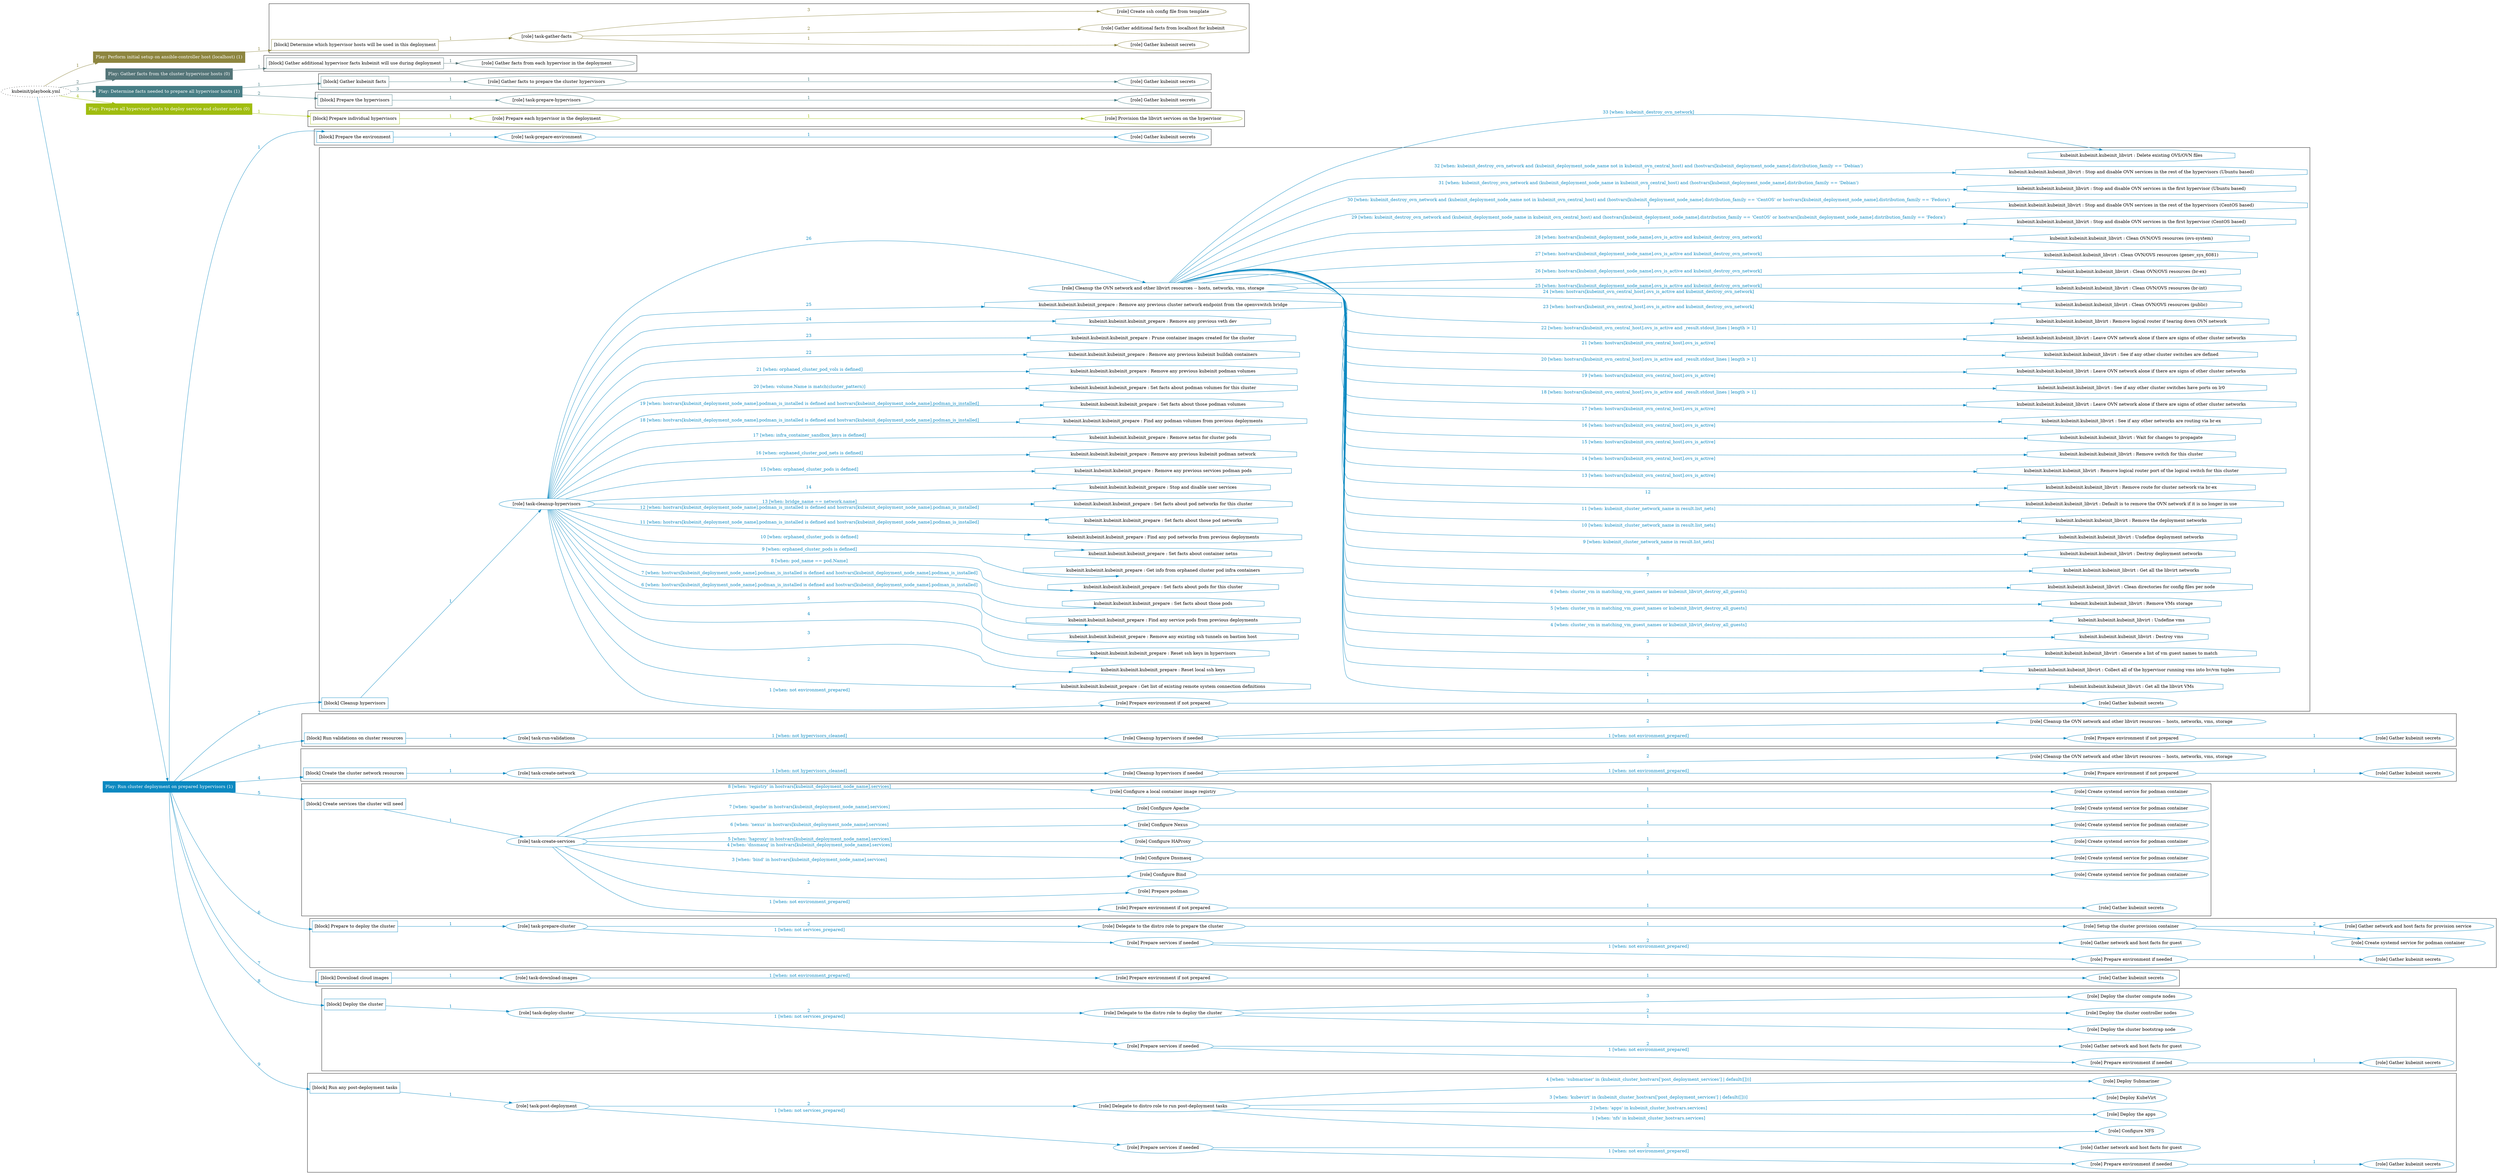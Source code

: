 digraph {
	graph [concentrate=true ordering=in rankdir=LR ratio=fill]
	edge [esep=5 sep=10]
	"kubeinit/playbook.yml" [URL="/home/runner/work/kubeinit/kubeinit/kubeinit/playbook.yml" id=playbook_41dfc04a style=dotted]
	"kubeinit/playbook.yml" -> play_46a00079 [label="1 " color="#8d853f" fontcolor="#8d853f" id=edge_480417fd labeltooltip="1 " tooltip="1 "]
	subgraph "Play: Perform initial setup on ansible-controller host (localhost) (1)" {
		play_46a00079 [label="Play: Perform initial setup on ansible-controller host (localhost) (1)" URL="/home/runner/work/kubeinit/kubeinit/kubeinit/playbook.yml" color="#8d853f" fontcolor="#ffffff" id=play_46a00079 shape=box style=filled tooltip=localhost]
		play_46a00079 -> block_b46beeeb [label=1 color="#8d853f" fontcolor="#8d853f" id=edge_025c25ef labeltooltip=1 tooltip=1]
		subgraph cluster_block_b46beeeb {
			block_b46beeeb [label="[block] Determine which hypervisor hosts will be used in this deployment" URL="/home/runner/work/kubeinit/kubeinit/kubeinit/playbook.yml" color="#8d853f" id=block_b46beeeb labeltooltip="Determine which hypervisor hosts will be used in this deployment" shape=box tooltip="Determine which hypervisor hosts will be used in this deployment"]
			block_b46beeeb -> role_81a42686 [label="1 " color="#8d853f" fontcolor="#8d853f" id=edge_31c2f63c labeltooltip="1 " tooltip="1 "]
			subgraph "task-gather-facts" {
				role_81a42686 [label="[role] task-gather-facts" URL="/home/runner/work/kubeinit/kubeinit/kubeinit/playbook.yml" color="#8d853f" id=role_81a42686 tooltip="task-gather-facts"]
				role_81a42686 -> role_3c231bd7 [label="1 " color="#8d853f" fontcolor="#8d853f" id=edge_30bb270f labeltooltip="1 " tooltip="1 "]
				subgraph "Gather kubeinit secrets" {
					role_3c231bd7 [label="[role] Gather kubeinit secrets" URL="/home/runner/.ansible/collections/ansible_collections/kubeinit/kubeinit/roles/kubeinit_prepare/tasks/build_hypervisors_group.yml" color="#8d853f" id=role_3c231bd7 tooltip="Gather kubeinit secrets"]
				}
				role_81a42686 -> role_e25d789a [label="2 " color="#8d853f" fontcolor="#8d853f" id=edge_63d3394c labeltooltip="2 " tooltip="2 "]
				subgraph "Gather additional facts from localhost for kubeinit" {
					role_e25d789a [label="[role] Gather additional facts from localhost for kubeinit" URL="/home/runner/.ansible/collections/ansible_collections/kubeinit/kubeinit/roles/kubeinit_prepare/tasks/build_hypervisors_group.yml" color="#8d853f" id=role_e25d789a tooltip="Gather additional facts from localhost for kubeinit"]
				}
				role_81a42686 -> role_d599b249 [label="3 " color="#8d853f" fontcolor="#8d853f" id=edge_45ab675d labeltooltip="3 " tooltip="3 "]
				subgraph "Create ssh config file from template" {
					role_d599b249 [label="[role] Create ssh config file from template" URL="/home/runner/.ansible/collections/ansible_collections/kubeinit/kubeinit/roles/kubeinit_prepare/tasks/build_hypervisors_group.yml" color="#8d853f" id=role_d599b249 tooltip="Create ssh config file from template"]
				}
			}
		}
	}
	"kubeinit/playbook.yml" -> play_1d347fb6 [label="2 " color="#547578" fontcolor="#547578" id=edge_30dff48a labeltooltip="2 " tooltip="2 "]
	subgraph "Play: Gather facts from the cluster hypervisor hosts (0)" {
		play_1d347fb6 [label="Play: Gather facts from the cluster hypervisor hosts (0)" URL="/home/runner/work/kubeinit/kubeinit/kubeinit/playbook.yml" color="#547578" fontcolor="#ffffff" id=play_1d347fb6 shape=box style=filled tooltip="Play: Gather facts from the cluster hypervisor hosts (0)"]
		play_1d347fb6 -> block_c8d69c49 [label=1 color="#547578" fontcolor="#547578" id=edge_966df349 labeltooltip=1 tooltip=1]
		subgraph cluster_block_c8d69c49 {
			block_c8d69c49 [label="[block] Gather additional hypervisor facts kubeinit will use during deployment" URL="/home/runner/work/kubeinit/kubeinit/kubeinit/playbook.yml" color="#547578" id=block_c8d69c49 labeltooltip="Gather additional hypervisor facts kubeinit will use during deployment" shape=box tooltip="Gather additional hypervisor facts kubeinit will use during deployment"]
			block_c8d69c49 -> role_71eb3684 [label="1 " color="#547578" fontcolor="#547578" id=edge_852244d0 labeltooltip="1 " tooltip="1 "]
			subgraph "Gather facts from each hypervisor in the deployment" {
				role_71eb3684 [label="[role] Gather facts from each hypervisor in the deployment" URL="/home/runner/work/kubeinit/kubeinit/kubeinit/playbook.yml" color="#547578" id=role_71eb3684 tooltip="Gather facts from each hypervisor in the deployment"]
			}
		}
	}
	"kubeinit/playbook.yml" -> play_483ba480 [label="3 " color="#477e85" fontcolor="#477e85" id=edge_aa0d36be labeltooltip="3 " tooltip="3 "]
	subgraph "Play: Determine facts needed to prepare all hypervisor hosts (1)" {
		play_483ba480 [label="Play: Determine facts needed to prepare all hypervisor hosts (1)" URL="/home/runner/work/kubeinit/kubeinit/kubeinit/playbook.yml" color="#477e85" fontcolor="#ffffff" id=play_483ba480 shape=box style=filled tooltip=localhost]
		play_483ba480 -> block_a592763d [label=1 color="#477e85" fontcolor="#477e85" id=edge_86263da1 labeltooltip=1 tooltip=1]
		subgraph cluster_block_a592763d {
			block_a592763d [label="[block] Gather kubeinit facts" URL="/home/runner/work/kubeinit/kubeinit/kubeinit/playbook.yml" color="#477e85" id=block_a592763d labeltooltip="Gather kubeinit facts" shape=box tooltip="Gather kubeinit facts"]
			block_a592763d -> role_6323c7da [label="1 " color="#477e85" fontcolor="#477e85" id=edge_3ec4ab67 labeltooltip="1 " tooltip="1 "]
			subgraph "Gather facts to prepare the cluster hypervisors" {
				role_6323c7da [label="[role] Gather facts to prepare the cluster hypervisors" URL="/home/runner/work/kubeinit/kubeinit/kubeinit/playbook.yml" color="#477e85" id=role_6323c7da tooltip="Gather facts to prepare the cluster hypervisors"]
				role_6323c7da -> role_6efa2c9c [label="1 " color="#477e85" fontcolor="#477e85" id=edge_71809431 labeltooltip="1 " tooltip="1 "]
				subgraph "Gather kubeinit secrets" {
					role_6efa2c9c [label="[role] Gather kubeinit secrets" URL="/home/runner/.ansible/collections/ansible_collections/kubeinit/kubeinit/roles/kubeinit_prepare/tasks/gather_kubeinit_facts.yml" color="#477e85" id=role_6efa2c9c tooltip="Gather kubeinit secrets"]
				}
			}
		}
		play_483ba480 -> block_cee85964 [label=2 color="#477e85" fontcolor="#477e85" id=edge_8ad47bf9 labeltooltip=2 tooltip=2]
		subgraph cluster_block_cee85964 {
			block_cee85964 [label="[block] Prepare the hypervisors" URL="/home/runner/work/kubeinit/kubeinit/kubeinit/playbook.yml" color="#477e85" id=block_cee85964 labeltooltip="Prepare the hypervisors" shape=box tooltip="Prepare the hypervisors"]
			block_cee85964 -> role_e195ce2a [label="1 " color="#477e85" fontcolor="#477e85" id=edge_e894d1eb labeltooltip="1 " tooltip="1 "]
			subgraph "task-prepare-hypervisors" {
				role_e195ce2a [label="[role] task-prepare-hypervisors" URL="/home/runner/work/kubeinit/kubeinit/kubeinit/playbook.yml" color="#477e85" id=role_e195ce2a tooltip="task-prepare-hypervisors"]
				role_e195ce2a -> role_60c170b5 [label="1 " color="#477e85" fontcolor="#477e85" id=edge_5eda6d4a labeltooltip="1 " tooltip="1 "]
				subgraph "Gather kubeinit secrets" {
					role_60c170b5 [label="[role] Gather kubeinit secrets" URL="/home/runner/.ansible/collections/ansible_collections/kubeinit/kubeinit/roles/kubeinit_prepare/tasks/gather_kubeinit_facts.yml" color="#477e85" id=role_60c170b5 tooltip="Gather kubeinit secrets"]
				}
			}
		}
	}
	"kubeinit/playbook.yml" -> play_f9d1ffd2 [label="4 " color="#a0bd0f" fontcolor="#a0bd0f" id=edge_7fc43e63 labeltooltip="4 " tooltip="4 "]
	subgraph "Play: Prepare all hypervisor hosts to deploy service and cluster nodes (0)" {
		play_f9d1ffd2 [label="Play: Prepare all hypervisor hosts to deploy service and cluster nodes (0)" URL="/home/runner/work/kubeinit/kubeinit/kubeinit/playbook.yml" color="#a0bd0f" fontcolor="#ffffff" id=play_f9d1ffd2 shape=box style=filled tooltip="Play: Prepare all hypervisor hosts to deploy service and cluster nodes (0)"]
		play_f9d1ffd2 -> block_b5f4073b [label=1 color="#a0bd0f" fontcolor="#a0bd0f" id=edge_c990488c labeltooltip=1 tooltip=1]
		subgraph cluster_block_b5f4073b {
			block_b5f4073b [label="[block] Prepare individual hypervisors" URL="/home/runner/work/kubeinit/kubeinit/kubeinit/playbook.yml" color="#a0bd0f" id=block_b5f4073b labeltooltip="Prepare individual hypervisors" shape=box tooltip="Prepare individual hypervisors"]
			block_b5f4073b -> role_d7ed0034 [label="1 " color="#a0bd0f" fontcolor="#a0bd0f" id=edge_28b315ca labeltooltip="1 " tooltip="1 "]
			subgraph "Prepare each hypervisor in the deployment" {
				role_d7ed0034 [label="[role] Prepare each hypervisor in the deployment" URL="/home/runner/work/kubeinit/kubeinit/kubeinit/playbook.yml" color="#a0bd0f" id=role_d7ed0034 tooltip="Prepare each hypervisor in the deployment"]
				role_d7ed0034 -> role_95fe2260 [label="1 " color="#a0bd0f" fontcolor="#a0bd0f" id=edge_1b0b2b64 labeltooltip="1 " tooltip="1 "]
				subgraph "Provision the libvirt services on the hypervisor" {
					role_95fe2260 [label="[role] Provision the libvirt services on the hypervisor" URL="/home/runner/.ansible/collections/ansible_collections/kubeinit/kubeinit/roles/kubeinit_prepare/tasks/prepare_hypervisor.yml" color="#a0bd0f" id=role_95fe2260 tooltip="Provision the libvirt services on the hypervisor"]
				}
			}
		}
	}
	"kubeinit/playbook.yml" -> play_c184c3b6 [label="5 " color="#0b89c1" fontcolor="#0b89c1" id=edge_32588145 labeltooltip="5 " tooltip="5 "]
	subgraph "Play: Run cluster deployment on prepared hypervisors (1)" {
		play_c184c3b6 [label="Play: Run cluster deployment on prepared hypervisors (1)" URL="/home/runner/work/kubeinit/kubeinit/kubeinit/playbook.yml" color="#0b89c1" fontcolor="#ffffff" id=play_c184c3b6 shape=box style=filled tooltip=localhost]
		play_c184c3b6 -> block_5f7cbb83 [label=1 color="#0b89c1" fontcolor="#0b89c1" id=edge_420c8ceb labeltooltip=1 tooltip=1]
		subgraph cluster_block_5f7cbb83 {
			block_5f7cbb83 [label="[block] Prepare the environment" URL="/home/runner/work/kubeinit/kubeinit/kubeinit/playbook.yml" color="#0b89c1" id=block_5f7cbb83 labeltooltip="Prepare the environment" shape=box tooltip="Prepare the environment"]
			block_5f7cbb83 -> role_fa7c1b30 [label="1 " color="#0b89c1" fontcolor="#0b89c1" id=edge_f7a453ee labeltooltip="1 " tooltip="1 "]
			subgraph "task-prepare-environment" {
				role_fa7c1b30 [label="[role] task-prepare-environment" URL="/home/runner/work/kubeinit/kubeinit/kubeinit/playbook.yml" color="#0b89c1" id=role_fa7c1b30 tooltip="task-prepare-environment"]
				role_fa7c1b30 -> role_ab16763f [label="1 " color="#0b89c1" fontcolor="#0b89c1" id=edge_7474e9e2 labeltooltip="1 " tooltip="1 "]
				subgraph "Gather kubeinit secrets" {
					role_ab16763f [label="[role] Gather kubeinit secrets" URL="/home/runner/.ansible/collections/ansible_collections/kubeinit/kubeinit/roles/kubeinit_prepare/tasks/gather_kubeinit_facts.yml" color="#0b89c1" id=role_ab16763f tooltip="Gather kubeinit secrets"]
				}
			}
		}
		play_c184c3b6 -> block_f2c2ae22 [label=2 color="#0b89c1" fontcolor="#0b89c1" id=edge_9a282e71 labeltooltip=2 tooltip=2]
		subgraph cluster_block_f2c2ae22 {
			block_f2c2ae22 [label="[block] Cleanup hypervisors" URL="/home/runner/work/kubeinit/kubeinit/kubeinit/playbook.yml" color="#0b89c1" id=block_f2c2ae22 labeltooltip="Cleanup hypervisors" shape=box tooltip="Cleanup hypervisors"]
			block_f2c2ae22 -> role_310faa61 [label="1 " color="#0b89c1" fontcolor="#0b89c1" id=edge_cb0a299e labeltooltip="1 " tooltip="1 "]
			subgraph "task-cleanup-hypervisors" {
				role_310faa61 [label="[role] task-cleanup-hypervisors" URL="/home/runner/work/kubeinit/kubeinit/kubeinit/playbook.yml" color="#0b89c1" id=role_310faa61 tooltip="task-cleanup-hypervisors"]
				role_310faa61 -> role_e52c4534 [label="1 [when: not environment_prepared]" color="#0b89c1" fontcolor="#0b89c1" id=edge_72de509f labeltooltip="1 [when: not environment_prepared]" tooltip="1 [when: not environment_prepared]"]
				subgraph "Prepare environment if not prepared" {
					role_e52c4534 [label="[role] Prepare environment if not prepared" URL="/home/runner/.ansible/collections/ansible_collections/kubeinit/kubeinit/roles/kubeinit_prepare/tasks/cleanup_hypervisors.yml" color="#0b89c1" id=role_e52c4534 tooltip="Prepare environment if not prepared"]
					role_e52c4534 -> role_5b2ec8c5 [label="1 " color="#0b89c1" fontcolor="#0b89c1" id=edge_4d31c50f labeltooltip="1 " tooltip="1 "]
					subgraph "Gather kubeinit secrets" {
						role_5b2ec8c5 [label="[role] Gather kubeinit secrets" URL="/home/runner/.ansible/collections/ansible_collections/kubeinit/kubeinit/roles/kubeinit_prepare/tasks/gather_kubeinit_facts.yml" color="#0b89c1" id=role_5b2ec8c5 tooltip="Gather kubeinit secrets"]
					}
				}
				task_5318391b [label="kubeinit.kubeinit.kubeinit_prepare : Get list of existing remote system connection definitions" URL="/home/runner/.ansible/collections/ansible_collections/kubeinit/kubeinit/roles/kubeinit_prepare/tasks/cleanup_hypervisors.yml" color="#0b89c1" id=task_5318391b shape=octagon tooltip="kubeinit.kubeinit.kubeinit_prepare : Get list of existing remote system connection definitions"]
				role_310faa61 -> task_5318391b [label="2 " color="#0b89c1" fontcolor="#0b89c1" id=edge_6ea51446 labeltooltip="2 " tooltip="2 "]
				task_0d4629f4 [label="kubeinit.kubeinit.kubeinit_prepare : Reset local ssh keys" URL="/home/runner/.ansible/collections/ansible_collections/kubeinit/kubeinit/roles/kubeinit_prepare/tasks/cleanup_hypervisors.yml" color="#0b89c1" id=task_0d4629f4 shape=octagon tooltip="kubeinit.kubeinit.kubeinit_prepare : Reset local ssh keys"]
				role_310faa61 -> task_0d4629f4 [label="3 " color="#0b89c1" fontcolor="#0b89c1" id=edge_f6bbad2c labeltooltip="3 " tooltip="3 "]
				task_6336b779 [label="kubeinit.kubeinit.kubeinit_prepare : Reset ssh keys in hypervisors" URL="/home/runner/.ansible/collections/ansible_collections/kubeinit/kubeinit/roles/kubeinit_prepare/tasks/cleanup_hypervisors.yml" color="#0b89c1" id=task_6336b779 shape=octagon tooltip="kubeinit.kubeinit.kubeinit_prepare : Reset ssh keys in hypervisors"]
				role_310faa61 -> task_6336b779 [label="4 " color="#0b89c1" fontcolor="#0b89c1" id=edge_ae9bc576 labeltooltip="4 " tooltip="4 "]
				task_97473636 [label="kubeinit.kubeinit.kubeinit_prepare : Remove any existing ssh tunnels on bastion host" URL="/home/runner/.ansible/collections/ansible_collections/kubeinit/kubeinit/roles/kubeinit_prepare/tasks/cleanup_hypervisors.yml" color="#0b89c1" id=task_97473636 shape=octagon tooltip="kubeinit.kubeinit.kubeinit_prepare : Remove any existing ssh tunnels on bastion host"]
				role_310faa61 -> task_97473636 [label="5 " color="#0b89c1" fontcolor="#0b89c1" id=edge_06cc523e labeltooltip="5 " tooltip="5 "]
				task_445d47d9 [label="kubeinit.kubeinit.kubeinit_prepare : Find any service pods from previous deployments" URL="/home/runner/.ansible/collections/ansible_collections/kubeinit/kubeinit/roles/kubeinit_prepare/tasks/cleanup_hypervisors.yml" color="#0b89c1" id=task_445d47d9 shape=octagon tooltip="kubeinit.kubeinit.kubeinit_prepare : Find any service pods from previous deployments"]
				role_310faa61 -> task_445d47d9 [label="6 [when: hostvars[kubeinit_deployment_node_name].podman_is_installed is defined and hostvars[kubeinit_deployment_node_name].podman_is_installed]" color="#0b89c1" fontcolor="#0b89c1" id=edge_0daf2d46 labeltooltip="6 [when: hostvars[kubeinit_deployment_node_name].podman_is_installed is defined and hostvars[kubeinit_deployment_node_name].podman_is_installed]" tooltip="6 [when: hostvars[kubeinit_deployment_node_name].podman_is_installed is defined and hostvars[kubeinit_deployment_node_name].podman_is_installed]"]
				task_9692982e [label="kubeinit.kubeinit.kubeinit_prepare : Set facts about those pods" URL="/home/runner/.ansible/collections/ansible_collections/kubeinit/kubeinit/roles/kubeinit_prepare/tasks/cleanup_hypervisors.yml" color="#0b89c1" id=task_9692982e shape=octagon tooltip="kubeinit.kubeinit.kubeinit_prepare : Set facts about those pods"]
				role_310faa61 -> task_9692982e [label="7 [when: hostvars[kubeinit_deployment_node_name].podman_is_installed is defined and hostvars[kubeinit_deployment_node_name].podman_is_installed]" color="#0b89c1" fontcolor="#0b89c1" id=edge_affddfa4 labeltooltip="7 [when: hostvars[kubeinit_deployment_node_name].podman_is_installed is defined and hostvars[kubeinit_deployment_node_name].podman_is_installed]" tooltip="7 [when: hostvars[kubeinit_deployment_node_name].podman_is_installed is defined and hostvars[kubeinit_deployment_node_name].podman_is_installed]"]
				task_0f8e0928 [label="kubeinit.kubeinit.kubeinit_prepare : Set facts about pods for this cluster" URL="/home/runner/.ansible/collections/ansible_collections/kubeinit/kubeinit/roles/kubeinit_prepare/tasks/cleanup_hypervisors.yml" color="#0b89c1" id=task_0f8e0928 shape=octagon tooltip="kubeinit.kubeinit.kubeinit_prepare : Set facts about pods for this cluster"]
				role_310faa61 -> task_0f8e0928 [label="8 [when: pod_name == pod.Name]" color="#0b89c1" fontcolor="#0b89c1" id=edge_153e10d5 labeltooltip="8 [when: pod_name == pod.Name]" tooltip="8 [when: pod_name == pod.Name]"]
				task_8519c299 [label="kubeinit.kubeinit.kubeinit_prepare : Get info from orphaned cluster pod infra containers" URL="/home/runner/.ansible/collections/ansible_collections/kubeinit/kubeinit/roles/kubeinit_prepare/tasks/cleanup_hypervisors.yml" color="#0b89c1" id=task_8519c299 shape=octagon tooltip="kubeinit.kubeinit.kubeinit_prepare : Get info from orphaned cluster pod infra containers"]
				role_310faa61 -> task_8519c299 [label="9 [when: orphaned_cluster_pods is defined]" color="#0b89c1" fontcolor="#0b89c1" id=edge_9d4b151c labeltooltip="9 [when: orphaned_cluster_pods is defined]" tooltip="9 [when: orphaned_cluster_pods is defined]"]
				task_08527962 [label="kubeinit.kubeinit.kubeinit_prepare : Set facts about container netns" URL="/home/runner/.ansible/collections/ansible_collections/kubeinit/kubeinit/roles/kubeinit_prepare/tasks/cleanup_hypervisors.yml" color="#0b89c1" id=task_08527962 shape=octagon tooltip="kubeinit.kubeinit.kubeinit_prepare : Set facts about container netns"]
				role_310faa61 -> task_08527962 [label="10 [when: orphaned_cluster_pods is defined]" color="#0b89c1" fontcolor="#0b89c1" id=edge_1134e9c2 labeltooltip="10 [when: orphaned_cluster_pods is defined]" tooltip="10 [when: orphaned_cluster_pods is defined]"]
				task_a2c6b869 [label="kubeinit.kubeinit.kubeinit_prepare : Find any pod networks from previous deployments" URL="/home/runner/.ansible/collections/ansible_collections/kubeinit/kubeinit/roles/kubeinit_prepare/tasks/cleanup_hypervisors.yml" color="#0b89c1" id=task_a2c6b869 shape=octagon tooltip="kubeinit.kubeinit.kubeinit_prepare : Find any pod networks from previous deployments"]
				role_310faa61 -> task_a2c6b869 [label="11 [when: hostvars[kubeinit_deployment_node_name].podman_is_installed is defined and hostvars[kubeinit_deployment_node_name].podman_is_installed]" color="#0b89c1" fontcolor="#0b89c1" id=edge_0b0b67d5 labeltooltip="11 [when: hostvars[kubeinit_deployment_node_name].podman_is_installed is defined and hostvars[kubeinit_deployment_node_name].podman_is_installed]" tooltip="11 [when: hostvars[kubeinit_deployment_node_name].podman_is_installed is defined and hostvars[kubeinit_deployment_node_name].podman_is_installed]"]
				task_3653cf5d [label="kubeinit.kubeinit.kubeinit_prepare : Set facts about those pod networks" URL="/home/runner/.ansible/collections/ansible_collections/kubeinit/kubeinit/roles/kubeinit_prepare/tasks/cleanup_hypervisors.yml" color="#0b89c1" id=task_3653cf5d shape=octagon tooltip="kubeinit.kubeinit.kubeinit_prepare : Set facts about those pod networks"]
				role_310faa61 -> task_3653cf5d [label="12 [when: hostvars[kubeinit_deployment_node_name].podman_is_installed is defined and hostvars[kubeinit_deployment_node_name].podman_is_installed]" color="#0b89c1" fontcolor="#0b89c1" id=edge_f288218e labeltooltip="12 [when: hostvars[kubeinit_deployment_node_name].podman_is_installed is defined and hostvars[kubeinit_deployment_node_name].podman_is_installed]" tooltip="12 [when: hostvars[kubeinit_deployment_node_name].podman_is_installed is defined and hostvars[kubeinit_deployment_node_name].podman_is_installed]"]
				task_afbfbaed [label="kubeinit.kubeinit.kubeinit_prepare : Set facts about pod networks for this cluster" URL="/home/runner/.ansible/collections/ansible_collections/kubeinit/kubeinit/roles/kubeinit_prepare/tasks/cleanup_hypervisors.yml" color="#0b89c1" id=task_afbfbaed shape=octagon tooltip="kubeinit.kubeinit.kubeinit_prepare : Set facts about pod networks for this cluster"]
				role_310faa61 -> task_afbfbaed [label="13 [when: bridge_name == network.name]" color="#0b89c1" fontcolor="#0b89c1" id=edge_11dd730e labeltooltip="13 [when: bridge_name == network.name]" tooltip="13 [when: bridge_name == network.name]"]
				task_52fb0d19 [label="kubeinit.kubeinit.kubeinit_prepare : Stop and disable user services" URL="/home/runner/.ansible/collections/ansible_collections/kubeinit/kubeinit/roles/kubeinit_prepare/tasks/cleanup_hypervisors.yml" color="#0b89c1" id=task_52fb0d19 shape=octagon tooltip="kubeinit.kubeinit.kubeinit_prepare : Stop and disable user services"]
				role_310faa61 -> task_52fb0d19 [label="14 " color="#0b89c1" fontcolor="#0b89c1" id=edge_ec4c0b4b labeltooltip="14 " tooltip="14 "]
				task_6d066cf6 [label="kubeinit.kubeinit.kubeinit_prepare : Remove any previous services podman pods" URL="/home/runner/.ansible/collections/ansible_collections/kubeinit/kubeinit/roles/kubeinit_prepare/tasks/cleanup_hypervisors.yml" color="#0b89c1" id=task_6d066cf6 shape=octagon tooltip="kubeinit.kubeinit.kubeinit_prepare : Remove any previous services podman pods"]
				role_310faa61 -> task_6d066cf6 [label="15 [when: orphaned_cluster_pods is defined]" color="#0b89c1" fontcolor="#0b89c1" id=edge_321a3b61 labeltooltip="15 [when: orphaned_cluster_pods is defined]" tooltip="15 [when: orphaned_cluster_pods is defined]"]
				task_a703e7df [label="kubeinit.kubeinit.kubeinit_prepare : Remove any previous kubeinit podman network" URL="/home/runner/.ansible/collections/ansible_collections/kubeinit/kubeinit/roles/kubeinit_prepare/tasks/cleanup_hypervisors.yml" color="#0b89c1" id=task_a703e7df shape=octagon tooltip="kubeinit.kubeinit.kubeinit_prepare : Remove any previous kubeinit podman network"]
				role_310faa61 -> task_a703e7df [label="16 [when: orphaned_cluster_pod_nets is defined]" color="#0b89c1" fontcolor="#0b89c1" id=edge_801ec00d labeltooltip="16 [when: orphaned_cluster_pod_nets is defined]" tooltip="16 [when: orphaned_cluster_pod_nets is defined]"]
				task_9de2ef4d [label="kubeinit.kubeinit.kubeinit_prepare : Remove netns for cluster pods" URL="/home/runner/.ansible/collections/ansible_collections/kubeinit/kubeinit/roles/kubeinit_prepare/tasks/cleanup_hypervisors.yml" color="#0b89c1" id=task_9de2ef4d shape=octagon tooltip="kubeinit.kubeinit.kubeinit_prepare : Remove netns for cluster pods"]
				role_310faa61 -> task_9de2ef4d [label="17 [when: infra_container_sandbox_keys is defined]" color="#0b89c1" fontcolor="#0b89c1" id=edge_f3d2dc91 labeltooltip="17 [when: infra_container_sandbox_keys is defined]" tooltip="17 [when: infra_container_sandbox_keys is defined]"]
				task_7593fb74 [label="kubeinit.kubeinit.kubeinit_prepare : Find any podman volumes from previous deployments" URL="/home/runner/.ansible/collections/ansible_collections/kubeinit/kubeinit/roles/kubeinit_prepare/tasks/cleanup_hypervisors.yml" color="#0b89c1" id=task_7593fb74 shape=octagon tooltip="kubeinit.kubeinit.kubeinit_prepare : Find any podman volumes from previous deployments"]
				role_310faa61 -> task_7593fb74 [label="18 [when: hostvars[kubeinit_deployment_node_name].podman_is_installed is defined and hostvars[kubeinit_deployment_node_name].podman_is_installed]" color="#0b89c1" fontcolor="#0b89c1" id=edge_ffef6154 labeltooltip="18 [when: hostvars[kubeinit_deployment_node_name].podman_is_installed is defined and hostvars[kubeinit_deployment_node_name].podman_is_installed]" tooltip="18 [when: hostvars[kubeinit_deployment_node_name].podman_is_installed is defined and hostvars[kubeinit_deployment_node_name].podman_is_installed]"]
				task_4850478a [label="kubeinit.kubeinit.kubeinit_prepare : Set facts about those podman volumes" URL="/home/runner/.ansible/collections/ansible_collections/kubeinit/kubeinit/roles/kubeinit_prepare/tasks/cleanup_hypervisors.yml" color="#0b89c1" id=task_4850478a shape=octagon tooltip="kubeinit.kubeinit.kubeinit_prepare : Set facts about those podman volumes"]
				role_310faa61 -> task_4850478a [label="19 [when: hostvars[kubeinit_deployment_node_name].podman_is_installed is defined and hostvars[kubeinit_deployment_node_name].podman_is_installed]" color="#0b89c1" fontcolor="#0b89c1" id=edge_d1d1efd2 labeltooltip="19 [when: hostvars[kubeinit_deployment_node_name].podman_is_installed is defined and hostvars[kubeinit_deployment_node_name].podman_is_installed]" tooltip="19 [when: hostvars[kubeinit_deployment_node_name].podman_is_installed is defined and hostvars[kubeinit_deployment_node_name].podman_is_installed]"]
				task_52572cc1 [label="kubeinit.kubeinit.kubeinit_prepare : Set facts about podman volumes for this cluster" URL="/home/runner/.ansible/collections/ansible_collections/kubeinit/kubeinit/roles/kubeinit_prepare/tasks/cleanup_hypervisors.yml" color="#0b89c1" id=task_52572cc1 shape=octagon tooltip="kubeinit.kubeinit.kubeinit_prepare : Set facts about podman volumes for this cluster"]
				role_310faa61 -> task_52572cc1 [label="20 [when: volume.Name is match(cluster_pattern)]" color="#0b89c1" fontcolor="#0b89c1" id=edge_df863ea1 labeltooltip="20 [when: volume.Name is match(cluster_pattern)]" tooltip="20 [when: volume.Name is match(cluster_pattern)]"]
				task_941ea066 [label="kubeinit.kubeinit.kubeinit_prepare : Remove any previous kubeinit podman volumes" URL="/home/runner/.ansible/collections/ansible_collections/kubeinit/kubeinit/roles/kubeinit_prepare/tasks/cleanup_hypervisors.yml" color="#0b89c1" id=task_941ea066 shape=octagon tooltip="kubeinit.kubeinit.kubeinit_prepare : Remove any previous kubeinit podman volumes"]
				role_310faa61 -> task_941ea066 [label="21 [when: orphaned_cluster_pod_vols is defined]" color="#0b89c1" fontcolor="#0b89c1" id=edge_948ea812 labeltooltip="21 [when: orphaned_cluster_pod_vols is defined]" tooltip="21 [when: orphaned_cluster_pod_vols is defined]"]
				task_92d11c28 [label="kubeinit.kubeinit.kubeinit_prepare : Remove any previous kubeinit buildah containers" URL="/home/runner/.ansible/collections/ansible_collections/kubeinit/kubeinit/roles/kubeinit_prepare/tasks/cleanup_hypervisors.yml" color="#0b89c1" id=task_92d11c28 shape=octagon tooltip="kubeinit.kubeinit.kubeinit_prepare : Remove any previous kubeinit buildah containers"]
				role_310faa61 -> task_92d11c28 [label="22 " color="#0b89c1" fontcolor="#0b89c1" id=edge_8f6b403e labeltooltip="22 " tooltip="22 "]
				task_08ed09d8 [label="kubeinit.kubeinit.kubeinit_prepare : Prune container images created for the cluster" URL="/home/runner/.ansible/collections/ansible_collections/kubeinit/kubeinit/roles/kubeinit_prepare/tasks/cleanup_hypervisors.yml" color="#0b89c1" id=task_08ed09d8 shape=octagon tooltip="kubeinit.kubeinit.kubeinit_prepare : Prune container images created for the cluster"]
				role_310faa61 -> task_08ed09d8 [label="23 " color="#0b89c1" fontcolor="#0b89c1" id=edge_abcfcfb3 labeltooltip="23 " tooltip="23 "]
				task_9e90f0c5 [label="kubeinit.kubeinit.kubeinit_prepare : Remove any previous veth dev" URL="/home/runner/.ansible/collections/ansible_collections/kubeinit/kubeinit/roles/kubeinit_prepare/tasks/cleanup_hypervisors.yml" color="#0b89c1" id=task_9e90f0c5 shape=octagon tooltip="kubeinit.kubeinit.kubeinit_prepare : Remove any previous veth dev"]
				role_310faa61 -> task_9e90f0c5 [label="24 " color="#0b89c1" fontcolor="#0b89c1" id=edge_a0cc5272 labeltooltip="24 " tooltip="24 "]
				task_cb9d0152 [label="kubeinit.kubeinit.kubeinit_prepare : Remove any previous cluster network endpoint from the openvswitch bridge" URL="/home/runner/.ansible/collections/ansible_collections/kubeinit/kubeinit/roles/kubeinit_prepare/tasks/cleanup_hypervisors.yml" color="#0b89c1" id=task_cb9d0152 shape=octagon tooltip="kubeinit.kubeinit.kubeinit_prepare : Remove any previous cluster network endpoint from the openvswitch bridge"]
				role_310faa61 -> task_cb9d0152 [label="25 " color="#0b89c1" fontcolor="#0b89c1" id=edge_b42b5d4f labeltooltip="25 " tooltip="25 "]
				role_310faa61 -> role_b8a074f7 [label="26 " color="#0b89c1" fontcolor="#0b89c1" id=edge_70e56b51 labeltooltip="26 " tooltip="26 "]
				subgraph "Cleanup the OVN network and other libvirt resources -- hosts, networks, vms, storage" {
					role_b8a074f7 [label="[role] Cleanup the OVN network and other libvirt resources -- hosts, networks, vms, storage" URL="/home/runner/.ansible/collections/ansible_collections/kubeinit/kubeinit/roles/kubeinit_prepare/tasks/cleanup_hypervisors.yml" color="#0b89c1" id=role_b8a074f7 tooltip="Cleanup the OVN network and other libvirt resources -- hosts, networks, vms, storage"]
					task_c053f8e5 [label="kubeinit.kubeinit.kubeinit_libvirt : Get all the libvirt VMs" URL="/home/runner/.ansible/collections/ansible_collections/kubeinit/kubeinit/roles/kubeinit_libvirt/tasks/cleanup_libvirt.yml" color="#0b89c1" id=task_c053f8e5 shape=octagon tooltip="kubeinit.kubeinit.kubeinit_libvirt : Get all the libvirt VMs"]
					role_b8a074f7 -> task_c053f8e5 [label="1 " color="#0b89c1" fontcolor="#0b89c1" id=edge_dc765ec8 labeltooltip="1 " tooltip="1 "]
					task_671aa121 [label="kubeinit.kubeinit.kubeinit_libvirt : Collect all of the hypervisor running vms into hv/vm tuples" URL="/home/runner/.ansible/collections/ansible_collections/kubeinit/kubeinit/roles/kubeinit_libvirt/tasks/cleanup_libvirt.yml" color="#0b89c1" id=task_671aa121 shape=octagon tooltip="kubeinit.kubeinit.kubeinit_libvirt : Collect all of the hypervisor running vms into hv/vm tuples"]
					role_b8a074f7 -> task_671aa121 [label="2 " color="#0b89c1" fontcolor="#0b89c1" id=edge_7262d956 labeltooltip="2 " tooltip="2 "]
					task_e73a67c3 [label="kubeinit.kubeinit.kubeinit_libvirt : Generate a list of vm guest names to match" URL="/home/runner/.ansible/collections/ansible_collections/kubeinit/kubeinit/roles/kubeinit_libvirt/tasks/cleanup_libvirt.yml" color="#0b89c1" id=task_e73a67c3 shape=octagon tooltip="kubeinit.kubeinit.kubeinit_libvirt : Generate a list of vm guest names to match"]
					role_b8a074f7 -> task_e73a67c3 [label="3 " color="#0b89c1" fontcolor="#0b89c1" id=edge_a4bc4e14 labeltooltip="3 " tooltip="3 "]
					task_f04a197d [label="kubeinit.kubeinit.kubeinit_libvirt : Destroy vms" URL="/home/runner/.ansible/collections/ansible_collections/kubeinit/kubeinit/roles/kubeinit_libvirt/tasks/cleanup_libvirt.yml" color="#0b89c1" id=task_f04a197d shape=octagon tooltip="kubeinit.kubeinit.kubeinit_libvirt : Destroy vms"]
					role_b8a074f7 -> task_f04a197d [label="4 [when: cluster_vm in matching_vm_guest_names or kubeinit_libvirt_destroy_all_guests]" color="#0b89c1" fontcolor="#0b89c1" id=edge_0caae222 labeltooltip="4 [when: cluster_vm in matching_vm_guest_names or kubeinit_libvirt_destroy_all_guests]" tooltip="4 [when: cluster_vm in matching_vm_guest_names or kubeinit_libvirt_destroy_all_guests]"]
					task_11519da7 [label="kubeinit.kubeinit.kubeinit_libvirt : Undefine vms" URL="/home/runner/.ansible/collections/ansible_collections/kubeinit/kubeinit/roles/kubeinit_libvirt/tasks/cleanup_libvirt.yml" color="#0b89c1" id=task_11519da7 shape=octagon tooltip="kubeinit.kubeinit.kubeinit_libvirt : Undefine vms"]
					role_b8a074f7 -> task_11519da7 [label="5 [when: cluster_vm in matching_vm_guest_names or kubeinit_libvirt_destroy_all_guests]" color="#0b89c1" fontcolor="#0b89c1" id=edge_30472a91 labeltooltip="5 [when: cluster_vm in matching_vm_guest_names or kubeinit_libvirt_destroy_all_guests]" tooltip="5 [when: cluster_vm in matching_vm_guest_names or kubeinit_libvirt_destroy_all_guests]"]
					task_660e8ac8 [label="kubeinit.kubeinit.kubeinit_libvirt : Remove VMs storage" URL="/home/runner/.ansible/collections/ansible_collections/kubeinit/kubeinit/roles/kubeinit_libvirt/tasks/cleanup_libvirt.yml" color="#0b89c1" id=task_660e8ac8 shape=octagon tooltip="kubeinit.kubeinit.kubeinit_libvirt : Remove VMs storage"]
					role_b8a074f7 -> task_660e8ac8 [label="6 [when: cluster_vm in matching_vm_guest_names or kubeinit_libvirt_destroy_all_guests]" color="#0b89c1" fontcolor="#0b89c1" id=edge_4357224c labeltooltip="6 [when: cluster_vm in matching_vm_guest_names or kubeinit_libvirt_destroy_all_guests]" tooltip="6 [when: cluster_vm in matching_vm_guest_names or kubeinit_libvirt_destroy_all_guests]"]
					task_21c1b275 [label="kubeinit.kubeinit.kubeinit_libvirt : Clean directories for config files per node" URL="/home/runner/.ansible/collections/ansible_collections/kubeinit/kubeinit/roles/kubeinit_libvirt/tasks/cleanup_libvirt.yml" color="#0b89c1" id=task_21c1b275 shape=octagon tooltip="kubeinit.kubeinit.kubeinit_libvirt : Clean directories for config files per node"]
					role_b8a074f7 -> task_21c1b275 [label="7 " color="#0b89c1" fontcolor="#0b89c1" id=edge_f5165572 labeltooltip="7 " tooltip="7 "]
					task_464aaf6a [label="kubeinit.kubeinit.kubeinit_libvirt : Get all the libvirt networks" URL="/home/runner/.ansible/collections/ansible_collections/kubeinit/kubeinit/roles/kubeinit_libvirt/tasks/cleanup_libvirt.yml" color="#0b89c1" id=task_464aaf6a shape=octagon tooltip="kubeinit.kubeinit.kubeinit_libvirt : Get all the libvirt networks"]
					role_b8a074f7 -> task_464aaf6a [label="8 " color="#0b89c1" fontcolor="#0b89c1" id=edge_4f1b846e labeltooltip="8 " tooltip="8 "]
					task_8705237b [label="kubeinit.kubeinit.kubeinit_libvirt : Destroy deployment networks" URL="/home/runner/.ansible/collections/ansible_collections/kubeinit/kubeinit/roles/kubeinit_libvirt/tasks/cleanup_libvirt.yml" color="#0b89c1" id=task_8705237b shape=octagon tooltip="kubeinit.kubeinit.kubeinit_libvirt : Destroy deployment networks"]
					role_b8a074f7 -> task_8705237b [label="9 [when: kubeinit_cluster_network_name in result.list_nets]" color="#0b89c1" fontcolor="#0b89c1" id=edge_679637f9 labeltooltip="9 [when: kubeinit_cluster_network_name in result.list_nets]" tooltip="9 [when: kubeinit_cluster_network_name in result.list_nets]"]
					task_c4b39d05 [label="kubeinit.kubeinit.kubeinit_libvirt : Undefine deployment networks" URL="/home/runner/.ansible/collections/ansible_collections/kubeinit/kubeinit/roles/kubeinit_libvirt/tasks/cleanup_libvirt.yml" color="#0b89c1" id=task_c4b39d05 shape=octagon tooltip="kubeinit.kubeinit.kubeinit_libvirt : Undefine deployment networks"]
					role_b8a074f7 -> task_c4b39d05 [label="10 [when: kubeinit_cluster_network_name in result.list_nets]" color="#0b89c1" fontcolor="#0b89c1" id=edge_f63d70ad labeltooltip="10 [when: kubeinit_cluster_network_name in result.list_nets]" tooltip="10 [when: kubeinit_cluster_network_name in result.list_nets]"]
					task_429f6b38 [label="kubeinit.kubeinit.kubeinit_libvirt : Remove the deployment networks" URL="/home/runner/.ansible/collections/ansible_collections/kubeinit/kubeinit/roles/kubeinit_libvirt/tasks/cleanup_libvirt.yml" color="#0b89c1" id=task_429f6b38 shape=octagon tooltip="kubeinit.kubeinit.kubeinit_libvirt : Remove the deployment networks"]
					role_b8a074f7 -> task_429f6b38 [label="11 [when: kubeinit_cluster_network_name in result.list_nets]" color="#0b89c1" fontcolor="#0b89c1" id=edge_7b1cab47 labeltooltip="11 [when: kubeinit_cluster_network_name in result.list_nets]" tooltip="11 [when: kubeinit_cluster_network_name in result.list_nets]"]
					task_aeb2ee04 [label="kubeinit.kubeinit.kubeinit_libvirt : Default is to remove the OVN network if it is no longer in use" URL="/home/runner/.ansible/collections/ansible_collections/kubeinit/kubeinit/roles/kubeinit_libvirt/tasks/cleanup_libvirt.yml" color="#0b89c1" id=task_aeb2ee04 shape=octagon tooltip="kubeinit.kubeinit.kubeinit_libvirt : Default is to remove the OVN network if it is no longer in use"]
					role_b8a074f7 -> task_aeb2ee04 [label="12 " color="#0b89c1" fontcolor="#0b89c1" id=edge_2ea1b82f labeltooltip="12 " tooltip="12 "]
					task_9c4ee035 [label="kubeinit.kubeinit.kubeinit_libvirt : Remove route for cluster network via br-ex" URL="/home/runner/.ansible/collections/ansible_collections/kubeinit/kubeinit/roles/kubeinit_libvirt/tasks/cleanup_libvirt.yml" color="#0b89c1" id=task_9c4ee035 shape=octagon tooltip="kubeinit.kubeinit.kubeinit_libvirt : Remove route for cluster network via br-ex"]
					role_b8a074f7 -> task_9c4ee035 [label="13 [when: hostvars[kubeinit_ovn_central_host].ovs_is_active]" color="#0b89c1" fontcolor="#0b89c1" id=edge_6cb38dda labeltooltip="13 [when: hostvars[kubeinit_ovn_central_host].ovs_is_active]" tooltip="13 [when: hostvars[kubeinit_ovn_central_host].ovs_is_active]"]
					task_2cb070c9 [label="kubeinit.kubeinit.kubeinit_libvirt : Remove logical router port of the logical switch for this cluster" URL="/home/runner/.ansible/collections/ansible_collections/kubeinit/kubeinit/roles/kubeinit_libvirt/tasks/cleanup_libvirt.yml" color="#0b89c1" id=task_2cb070c9 shape=octagon tooltip="kubeinit.kubeinit.kubeinit_libvirt : Remove logical router port of the logical switch for this cluster"]
					role_b8a074f7 -> task_2cb070c9 [label="14 [when: hostvars[kubeinit_ovn_central_host].ovs_is_active]" color="#0b89c1" fontcolor="#0b89c1" id=edge_e56e8090 labeltooltip="14 [when: hostvars[kubeinit_ovn_central_host].ovs_is_active]" tooltip="14 [when: hostvars[kubeinit_ovn_central_host].ovs_is_active]"]
					task_eb28cd9f [label="kubeinit.kubeinit.kubeinit_libvirt : Remove switch for this cluster" URL="/home/runner/.ansible/collections/ansible_collections/kubeinit/kubeinit/roles/kubeinit_libvirt/tasks/cleanup_libvirt.yml" color="#0b89c1" id=task_eb28cd9f shape=octagon tooltip="kubeinit.kubeinit.kubeinit_libvirt : Remove switch for this cluster"]
					role_b8a074f7 -> task_eb28cd9f [label="15 [when: hostvars[kubeinit_ovn_central_host].ovs_is_active]" color="#0b89c1" fontcolor="#0b89c1" id=edge_cced665e labeltooltip="15 [when: hostvars[kubeinit_ovn_central_host].ovs_is_active]" tooltip="15 [when: hostvars[kubeinit_ovn_central_host].ovs_is_active]"]
					task_620bf001 [label="kubeinit.kubeinit.kubeinit_libvirt : Wait for changes to propagate" URL="/home/runner/.ansible/collections/ansible_collections/kubeinit/kubeinit/roles/kubeinit_libvirt/tasks/cleanup_libvirt.yml" color="#0b89c1" id=task_620bf001 shape=octagon tooltip="kubeinit.kubeinit.kubeinit_libvirt : Wait for changes to propagate"]
					role_b8a074f7 -> task_620bf001 [label="16 [when: hostvars[kubeinit_ovn_central_host].ovs_is_active]" color="#0b89c1" fontcolor="#0b89c1" id=edge_7f5c74c1 labeltooltip="16 [when: hostvars[kubeinit_ovn_central_host].ovs_is_active]" tooltip="16 [when: hostvars[kubeinit_ovn_central_host].ovs_is_active]"]
					task_7d6d2d8c [label="kubeinit.kubeinit.kubeinit_libvirt : See if any other networks are routing via br-ex" URL="/home/runner/.ansible/collections/ansible_collections/kubeinit/kubeinit/roles/kubeinit_libvirt/tasks/cleanup_libvirt.yml" color="#0b89c1" id=task_7d6d2d8c shape=octagon tooltip="kubeinit.kubeinit.kubeinit_libvirt : See if any other networks are routing via br-ex"]
					role_b8a074f7 -> task_7d6d2d8c [label="17 [when: hostvars[kubeinit_ovn_central_host].ovs_is_active]" color="#0b89c1" fontcolor="#0b89c1" id=edge_5955c018 labeltooltip="17 [when: hostvars[kubeinit_ovn_central_host].ovs_is_active]" tooltip="17 [when: hostvars[kubeinit_ovn_central_host].ovs_is_active]"]
					task_1783037e [label="kubeinit.kubeinit.kubeinit_libvirt : Leave OVN network alone if there are signs of other cluster networks" URL="/home/runner/.ansible/collections/ansible_collections/kubeinit/kubeinit/roles/kubeinit_libvirt/tasks/cleanup_libvirt.yml" color="#0b89c1" id=task_1783037e shape=octagon tooltip="kubeinit.kubeinit.kubeinit_libvirt : Leave OVN network alone if there are signs of other cluster networks"]
					role_b8a074f7 -> task_1783037e [label="18 [when: hostvars[kubeinit_ovn_central_host].ovs_is_active and _result.stdout_lines | length > 1]" color="#0b89c1" fontcolor="#0b89c1" id=edge_58ef70bf labeltooltip="18 [when: hostvars[kubeinit_ovn_central_host].ovs_is_active and _result.stdout_lines | length > 1]" tooltip="18 [when: hostvars[kubeinit_ovn_central_host].ovs_is_active and _result.stdout_lines | length > 1]"]
					task_c674f3a9 [label="kubeinit.kubeinit.kubeinit_libvirt : See if any other cluster switches have ports on lr0" URL="/home/runner/.ansible/collections/ansible_collections/kubeinit/kubeinit/roles/kubeinit_libvirt/tasks/cleanup_libvirt.yml" color="#0b89c1" id=task_c674f3a9 shape=octagon tooltip="kubeinit.kubeinit.kubeinit_libvirt : See if any other cluster switches have ports on lr0"]
					role_b8a074f7 -> task_c674f3a9 [label="19 [when: hostvars[kubeinit_ovn_central_host].ovs_is_active]" color="#0b89c1" fontcolor="#0b89c1" id=edge_749430af labeltooltip="19 [when: hostvars[kubeinit_ovn_central_host].ovs_is_active]" tooltip="19 [when: hostvars[kubeinit_ovn_central_host].ovs_is_active]"]
					task_7fed3f8b [label="kubeinit.kubeinit.kubeinit_libvirt : Leave OVN network alone if there are signs of other cluster networks" URL="/home/runner/.ansible/collections/ansible_collections/kubeinit/kubeinit/roles/kubeinit_libvirt/tasks/cleanup_libvirt.yml" color="#0b89c1" id=task_7fed3f8b shape=octagon tooltip="kubeinit.kubeinit.kubeinit_libvirt : Leave OVN network alone if there are signs of other cluster networks"]
					role_b8a074f7 -> task_7fed3f8b [label="20 [when: hostvars[kubeinit_ovn_central_host].ovs_is_active and _result.stdout_lines | length > 1]" color="#0b89c1" fontcolor="#0b89c1" id=edge_011e7acf labeltooltip="20 [when: hostvars[kubeinit_ovn_central_host].ovs_is_active and _result.stdout_lines | length > 1]" tooltip="20 [when: hostvars[kubeinit_ovn_central_host].ovs_is_active and _result.stdout_lines | length > 1]"]
					task_dbb89a82 [label="kubeinit.kubeinit.kubeinit_libvirt : See if any other cluster switches are defined" URL="/home/runner/.ansible/collections/ansible_collections/kubeinit/kubeinit/roles/kubeinit_libvirt/tasks/cleanup_libvirt.yml" color="#0b89c1" id=task_dbb89a82 shape=octagon tooltip="kubeinit.kubeinit.kubeinit_libvirt : See if any other cluster switches are defined"]
					role_b8a074f7 -> task_dbb89a82 [label="21 [when: hostvars[kubeinit_ovn_central_host].ovs_is_active]" color="#0b89c1" fontcolor="#0b89c1" id=edge_a68d740d labeltooltip="21 [when: hostvars[kubeinit_ovn_central_host].ovs_is_active]" tooltip="21 [when: hostvars[kubeinit_ovn_central_host].ovs_is_active]"]
					task_393ea352 [label="kubeinit.kubeinit.kubeinit_libvirt : Leave OVN network alone if there are signs of other cluster networks" URL="/home/runner/.ansible/collections/ansible_collections/kubeinit/kubeinit/roles/kubeinit_libvirt/tasks/cleanup_libvirt.yml" color="#0b89c1" id=task_393ea352 shape=octagon tooltip="kubeinit.kubeinit.kubeinit_libvirt : Leave OVN network alone if there are signs of other cluster networks"]
					role_b8a074f7 -> task_393ea352 [label="22 [when: hostvars[kubeinit_ovn_central_host].ovs_is_active and _result.stdout_lines | length > 1]" color="#0b89c1" fontcolor="#0b89c1" id=edge_b75ffb29 labeltooltip="22 [when: hostvars[kubeinit_ovn_central_host].ovs_is_active and _result.stdout_lines | length > 1]" tooltip="22 [when: hostvars[kubeinit_ovn_central_host].ovs_is_active and _result.stdout_lines | length > 1]"]
					task_638160e7 [label="kubeinit.kubeinit.kubeinit_libvirt : Remove logical router if tearing down OVN network" URL="/home/runner/.ansible/collections/ansible_collections/kubeinit/kubeinit/roles/kubeinit_libvirt/tasks/cleanup_libvirt.yml" color="#0b89c1" id=task_638160e7 shape=octagon tooltip="kubeinit.kubeinit.kubeinit_libvirt : Remove logical router if tearing down OVN network"]
					role_b8a074f7 -> task_638160e7 [label="23 [when: hostvars[kubeinit_ovn_central_host].ovs_is_active and kubeinit_destroy_ovn_network]" color="#0b89c1" fontcolor="#0b89c1" id=edge_0b3f2a95 labeltooltip="23 [when: hostvars[kubeinit_ovn_central_host].ovs_is_active and kubeinit_destroy_ovn_network]" tooltip="23 [when: hostvars[kubeinit_ovn_central_host].ovs_is_active and kubeinit_destroy_ovn_network]"]
					task_09cfc9a1 [label="kubeinit.kubeinit.kubeinit_libvirt : Clean OVN/OVS resources (public)" URL="/home/runner/.ansible/collections/ansible_collections/kubeinit/kubeinit/roles/kubeinit_libvirt/tasks/cleanup_libvirt.yml" color="#0b89c1" id=task_09cfc9a1 shape=octagon tooltip="kubeinit.kubeinit.kubeinit_libvirt : Clean OVN/OVS resources (public)"]
					role_b8a074f7 -> task_09cfc9a1 [label="24 [when: hostvars[kubeinit_ovn_central_host].ovs_is_active and kubeinit_destroy_ovn_network]" color="#0b89c1" fontcolor="#0b89c1" id=edge_d9ce0bf0 labeltooltip="24 [when: hostvars[kubeinit_ovn_central_host].ovs_is_active and kubeinit_destroy_ovn_network]" tooltip="24 [when: hostvars[kubeinit_ovn_central_host].ovs_is_active and kubeinit_destroy_ovn_network]"]
					task_d8df4b56 [label="kubeinit.kubeinit.kubeinit_libvirt : Clean OVN/OVS resources (br-int)" URL="/home/runner/.ansible/collections/ansible_collections/kubeinit/kubeinit/roles/kubeinit_libvirt/tasks/cleanup_libvirt.yml" color="#0b89c1" id=task_d8df4b56 shape=octagon tooltip="kubeinit.kubeinit.kubeinit_libvirt : Clean OVN/OVS resources (br-int)"]
					role_b8a074f7 -> task_d8df4b56 [label="25 [when: hostvars[kubeinit_deployment_node_name].ovs_is_active and kubeinit_destroy_ovn_network]" color="#0b89c1" fontcolor="#0b89c1" id=edge_f5c8173d labeltooltip="25 [when: hostvars[kubeinit_deployment_node_name].ovs_is_active and kubeinit_destroy_ovn_network]" tooltip="25 [when: hostvars[kubeinit_deployment_node_name].ovs_is_active and kubeinit_destroy_ovn_network]"]
					task_4ba5d60d [label="kubeinit.kubeinit.kubeinit_libvirt : Clean OVN/OVS resources (br-ex)" URL="/home/runner/.ansible/collections/ansible_collections/kubeinit/kubeinit/roles/kubeinit_libvirt/tasks/cleanup_libvirt.yml" color="#0b89c1" id=task_4ba5d60d shape=octagon tooltip="kubeinit.kubeinit.kubeinit_libvirt : Clean OVN/OVS resources (br-ex)"]
					role_b8a074f7 -> task_4ba5d60d [label="26 [when: hostvars[kubeinit_deployment_node_name].ovs_is_active and kubeinit_destroy_ovn_network]" color="#0b89c1" fontcolor="#0b89c1" id=edge_fe6f24b9 labeltooltip="26 [when: hostvars[kubeinit_deployment_node_name].ovs_is_active and kubeinit_destroy_ovn_network]" tooltip="26 [when: hostvars[kubeinit_deployment_node_name].ovs_is_active and kubeinit_destroy_ovn_network]"]
					task_5c8cb465 [label="kubeinit.kubeinit.kubeinit_libvirt : Clean OVN/OVS resources (genev_sys_6081)" URL="/home/runner/.ansible/collections/ansible_collections/kubeinit/kubeinit/roles/kubeinit_libvirt/tasks/cleanup_libvirt.yml" color="#0b89c1" id=task_5c8cb465 shape=octagon tooltip="kubeinit.kubeinit.kubeinit_libvirt : Clean OVN/OVS resources (genev_sys_6081)"]
					role_b8a074f7 -> task_5c8cb465 [label="27 [when: hostvars[kubeinit_deployment_node_name].ovs_is_active and kubeinit_destroy_ovn_network]" color="#0b89c1" fontcolor="#0b89c1" id=edge_6af1258b labeltooltip="27 [when: hostvars[kubeinit_deployment_node_name].ovs_is_active and kubeinit_destroy_ovn_network]" tooltip="27 [when: hostvars[kubeinit_deployment_node_name].ovs_is_active and kubeinit_destroy_ovn_network]"]
					task_4b10dfe4 [label="kubeinit.kubeinit.kubeinit_libvirt : Clean OVN/OVS resources (ovs-system)" URL="/home/runner/.ansible/collections/ansible_collections/kubeinit/kubeinit/roles/kubeinit_libvirt/tasks/cleanup_libvirt.yml" color="#0b89c1" id=task_4b10dfe4 shape=octagon tooltip="kubeinit.kubeinit.kubeinit_libvirt : Clean OVN/OVS resources (ovs-system)"]
					role_b8a074f7 -> task_4b10dfe4 [label="28 [when: hostvars[kubeinit_deployment_node_name].ovs_is_active and kubeinit_destroy_ovn_network]" color="#0b89c1" fontcolor="#0b89c1" id=edge_65608525 labeltooltip="28 [when: hostvars[kubeinit_deployment_node_name].ovs_is_active and kubeinit_destroy_ovn_network]" tooltip="28 [when: hostvars[kubeinit_deployment_node_name].ovs_is_active and kubeinit_destroy_ovn_network]"]
					task_d4af17d2 [label="kubeinit.kubeinit.kubeinit_libvirt : Stop and disable OVN services in the first hypervisor (CentOS based)" URL="/home/runner/.ansible/collections/ansible_collections/kubeinit/kubeinit/roles/kubeinit_libvirt/tasks/cleanup_libvirt.yml" color="#0b89c1" id=task_d4af17d2 shape=octagon tooltip="kubeinit.kubeinit.kubeinit_libvirt : Stop and disable OVN services in the first hypervisor (CentOS based)"]
					role_b8a074f7 -> task_d4af17d2 [label="29 [when: kubeinit_destroy_ovn_network and (kubeinit_deployment_node_name in kubeinit_ovn_central_host) and (hostvars[kubeinit_deployment_node_name].distribution_family == 'CentOS' or hostvars[kubeinit_deployment_node_name].distribution_family == 'Fedora')
]" color="#0b89c1" fontcolor="#0b89c1" id=edge_f2a8b42b labeltooltip="29 [when: kubeinit_destroy_ovn_network and (kubeinit_deployment_node_name in kubeinit_ovn_central_host) and (hostvars[kubeinit_deployment_node_name].distribution_family == 'CentOS' or hostvars[kubeinit_deployment_node_name].distribution_family == 'Fedora')
]" tooltip="29 [when: kubeinit_destroy_ovn_network and (kubeinit_deployment_node_name in kubeinit_ovn_central_host) and (hostvars[kubeinit_deployment_node_name].distribution_family == 'CentOS' or hostvars[kubeinit_deployment_node_name].distribution_family == 'Fedora')
]"]
					task_151fc467 [label="kubeinit.kubeinit.kubeinit_libvirt : Stop and disable OVN services in the rest of the hypervisors (CentOS based)" URL="/home/runner/.ansible/collections/ansible_collections/kubeinit/kubeinit/roles/kubeinit_libvirt/tasks/cleanup_libvirt.yml" color="#0b89c1" id=task_151fc467 shape=octagon tooltip="kubeinit.kubeinit.kubeinit_libvirt : Stop and disable OVN services in the rest of the hypervisors (CentOS based)"]
					role_b8a074f7 -> task_151fc467 [label="30 [when: kubeinit_destroy_ovn_network and (kubeinit_deployment_node_name not in kubeinit_ovn_central_host) and (hostvars[kubeinit_deployment_node_name].distribution_family == 'CentOS' or hostvars[kubeinit_deployment_node_name].distribution_family == 'Fedora')
]" color="#0b89c1" fontcolor="#0b89c1" id=edge_fdceda1e labeltooltip="30 [when: kubeinit_destroy_ovn_network and (kubeinit_deployment_node_name not in kubeinit_ovn_central_host) and (hostvars[kubeinit_deployment_node_name].distribution_family == 'CentOS' or hostvars[kubeinit_deployment_node_name].distribution_family == 'Fedora')
]" tooltip="30 [when: kubeinit_destroy_ovn_network and (kubeinit_deployment_node_name not in kubeinit_ovn_central_host) and (hostvars[kubeinit_deployment_node_name].distribution_family == 'CentOS' or hostvars[kubeinit_deployment_node_name].distribution_family == 'Fedora')
]"]
					task_50156e23 [label="kubeinit.kubeinit.kubeinit_libvirt : Stop and disable OVN services in the first hypervisor (Ubuntu based)" URL="/home/runner/.ansible/collections/ansible_collections/kubeinit/kubeinit/roles/kubeinit_libvirt/tasks/cleanup_libvirt.yml" color="#0b89c1" id=task_50156e23 shape=octagon tooltip="kubeinit.kubeinit.kubeinit_libvirt : Stop and disable OVN services in the first hypervisor (Ubuntu based)"]
					role_b8a074f7 -> task_50156e23 [label="31 [when: kubeinit_destroy_ovn_network and (kubeinit_deployment_node_name in kubeinit_ovn_central_host) and (hostvars[kubeinit_deployment_node_name].distribution_family == 'Debian')
]" color="#0b89c1" fontcolor="#0b89c1" id=edge_e4be0d98 labeltooltip="31 [when: kubeinit_destroy_ovn_network and (kubeinit_deployment_node_name in kubeinit_ovn_central_host) and (hostvars[kubeinit_deployment_node_name].distribution_family == 'Debian')
]" tooltip="31 [when: kubeinit_destroy_ovn_network and (kubeinit_deployment_node_name in kubeinit_ovn_central_host) and (hostvars[kubeinit_deployment_node_name].distribution_family == 'Debian')
]"]
					task_8bac9894 [label="kubeinit.kubeinit.kubeinit_libvirt : Stop and disable OVN services in the rest of the hypervisors (Ubuntu based)" URL="/home/runner/.ansible/collections/ansible_collections/kubeinit/kubeinit/roles/kubeinit_libvirt/tasks/cleanup_libvirt.yml" color="#0b89c1" id=task_8bac9894 shape=octagon tooltip="kubeinit.kubeinit.kubeinit_libvirt : Stop and disable OVN services in the rest of the hypervisors (Ubuntu based)"]
					role_b8a074f7 -> task_8bac9894 [label="32 [when: kubeinit_destroy_ovn_network and (kubeinit_deployment_node_name not in kubeinit_ovn_central_host) and (hostvars[kubeinit_deployment_node_name].distribution_family == 'Debian')
]" color="#0b89c1" fontcolor="#0b89c1" id=edge_4e4d48c3 labeltooltip="32 [when: kubeinit_destroy_ovn_network and (kubeinit_deployment_node_name not in kubeinit_ovn_central_host) and (hostvars[kubeinit_deployment_node_name].distribution_family == 'Debian')
]" tooltip="32 [when: kubeinit_destroy_ovn_network and (kubeinit_deployment_node_name not in kubeinit_ovn_central_host) and (hostvars[kubeinit_deployment_node_name].distribution_family == 'Debian')
]"]
					task_8df0569b [label="kubeinit.kubeinit.kubeinit_libvirt : Delete existing OVS/OVN files" URL="/home/runner/.ansible/collections/ansible_collections/kubeinit/kubeinit/roles/kubeinit_libvirt/tasks/cleanup_libvirt.yml" color="#0b89c1" id=task_8df0569b shape=octagon tooltip="kubeinit.kubeinit.kubeinit_libvirt : Delete existing OVS/OVN files"]
					role_b8a074f7 -> task_8df0569b [label="33 [when: kubeinit_destroy_ovn_network]" color="#0b89c1" fontcolor="#0b89c1" id=edge_42c62b99 labeltooltip="33 [when: kubeinit_destroy_ovn_network]" tooltip="33 [when: kubeinit_destroy_ovn_network]"]
				}
			}
		}
		play_c184c3b6 -> block_76e999b8 [label=3 color="#0b89c1" fontcolor="#0b89c1" id=edge_cc4e3ac5 labeltooltip=3 tooltip=3]
		subgraph cluster_block_76e999b8 {
			block_76e999b8 [label="[block] Run validations on cluster resources" URL="/home/runner/work/kubeinit/kubeinit/kubeinit/playbook.yml" color="#0b89c1" id=block_76e999b8 labeltooltip="Run validations on cluster resources" shape=box tooltip="Run validations on cluster resources"]
			block_76e999b8 -> role_d81d2f0a [label="1 " color="#0b89c1" fontcolor="#0b89c1" id=edge_8e7b60f0 labeltooltip="1 " tooltip="1 "]
			subgraph "task-run-validations" {
				role_d81d2f0a [label="[role] task-run-validations" URL="/home/runner/work/kubeinit/kubeinit/kubeinit/playbook.yml" color="#0b89c1" id=role_d81d2f0a tooltip="task-run-validations"]
				role_d81d2f0a -> role_a4c7658c [label="1 [when: not hypervisors_cleaned]" color="#0b89c1" fontcolor="#0b89c1" id=edge_20227977 labeltooltip="1 [when: not hypervisors_cleaned]" tooltip="1 [when: not hypervisors_cleaned]"]
				subgraph "Cleanup hypervisors if needed" {
					role_a4c7658c [label="[role] Cleanup hypervisors if needed" URL="/home/runner/.ansible/collections/ansible_collections/kubeinit/kubeinit/roles/kubeinit_validations/tasks/main.yml" color="#0b89c1" id=role_a4c7658c tooltip="Cleanup hypervisors if needed"]
					role_a4c7658c -> role_265b47a8 [label="1 [when: not environment_prepared]" color="#0b89c1" fontcolor="#0b89c1" id=edge_f6f4ca1c labeltooltip="1 [when: not environment_prepared]" tooltip="1 [when: not environment_prepared]"]
					subgraph "Prepare environment if not prepared" {
						role_265b47a8 [label="[role] Prepare environment if not prepared" URL="/home/runner/.ansible/collections/ansible_collections/kubeinit/kubeinit/roles/kubeinit_prepare/tasks/cleanup_hypervisors.yml" color="#0b89c1" id=role_265b47a8 tooltip="Prepare environment if not prepared"]
						role_265b47a8 -> role_5b117ce4 [label="1 " color="#0b89c1" fontcolor="#0b89c1" id=edge_1fa9508b labeltooltip="1 " tooltip="1 "]
						subgraph "Gather kubeinit secrets" {
							role_5b117ce4 [label="[role] Gather kubeinit secrets" URL="/home/runner/.ansible/collections/ansible_collections/kubeinit/kubeinit/roles/kubeinit_prepare/tasks/gather_kubeinit_facts.yml" color="#0b89c1" id=role_5b117ce4 tooltip="Gather kubeinit secrets"]
						}
					}
					role_a4c7658c -> role_a1178952 [label="2 " color="#0b89c1" fontcolor="#0b89c1" id=edge_6e2ec8fc labeltooltip="2 " tooltip="2 "]
					subgraph "Cleanup the OVN network and other libvirt resources -- hosts, networks, vms, storage" {
						role_a1178952 [label="[role] Cleanup the OVN network and other libvirt resources -- hosts, networks, vms, storage" URL="/home/runner/.ansible/collections/ansible_collections/kubeinit/kubeinit/roles/kubeinit_prepare/tasks/cleanup_hypervisors.yml" color="#0b89c1" id=role_a1178952 tooltip="Cleanup the OVN network and other libvirt resources -- hosts, networks, vms, storage"]
					}
				}
			}
		}
		play_c184c3b6 -> block_fb84c87c [label=4 color="#0b89c1" fontcolor="#0b89c1" id=edge_d544fd74 labeltooltip=4 tooltip=4]
		subgraph cluster_block_fb84c87c {
			block_fb84c87c [label="[block] Create the cluster network resources" URL="/home/runner/work/kubeinit/kubeinit/kubeinit/playbook.yml" color="#0b89c1" id=block_fb84c87c labeltooltip="Create the cluster network resources" shape=box tooltip="Create the cluster network resources"]
			block_fb84c87c -> role_37e15039 [label="1 " color="#0b89c1" fontcolor="#0b89c1" id=edge_747a12a9 labeltooltip="1 " tooltip="1 "]
			subgraph "task-create-network" {
				role_37e15039 [label="[role] task-create-network" URL="/home/runner/work/kubeinit/kubeinit/kubeinit/playbook.yml" color="#0b89c1" id=role_37e15039 tooltip="task-create-network"]
				role_37e15039 -> role_16066a38 [label="1 [when: not hypervisors_cleaned]" color="#0b89c1" fontcolor="#0b89c1" id=edge_44781d98 labeltooltip="1 [when: not hypervisors_cleaned]" tooltip="1 [when: not hypervisors_cleaned]"]
				subgraph "Cleanup hypervisors if needed" {
					role_16066a38 [label="[role] Cleanup hypervisors if needed" URL="/home/runner/.ansible/collections/ansible_collections/kubeinit/kubeinit/roles/kubeinit_libvirt/tasks/create_network.yml" color="#0b89c1" id=role_16066a38 tooltip="Cleanup hypervisors if needed"]
					role_16066a38 -> role_d8010fe4 [label="1 [when: not environment_prepared]" color="#0b89c1" fontcolor="#0b89c1" id=edge_18845da7 labeltooltip="1 [when: not environment_prepared]" tooltip="1 [when: not environment_prepared]"]
					subgraph "Prepare environment if not prepared" {
						role_d8010fe4 [label="[role] Prepare environment if not prepared" URL="/home/runner/.ansible/collections/ansible_collections/kubeinit/kubeinit/roles/kubeinit_prepare/tasks/cleanup_hypervisors.yml" color="#0b89c1" id=role_d8010fe4 tooltip="Prepare environment if not prepared"]
						role_d8010fe4 -> role_a7cd3f83 [label="1 " color="#0b89c1" fontcolor="#0b89c1" id=edge_5e637e31 labeltooltip="1 " tooltip="1 "]
						subgraph "Gather kubeinit secrets" {
							role_a7cd3f83 [label="[role] Gather kubeinit secrets" URL="/home/runner/.ansible/collections/ansible_collections/kubeinit/kubeinit/roles/kubeinit_prepare/tasks/gather_kubeinit_facts.yml" color="#0b89c1" id=role_a7cd3f83 tooltip="Gather kubeinit secrets"]
						}
					}
					role_16066a38 -> role_5f083d7c [label="2 " color="#0b89c1" fontcolor="#0b89c1" id=edge_de3671de labeltooltip="2 " tooltip="2 "]
					subgraph "Cleanup the OVN network and other libvirt resources -- hosts, networks, vms, storage" {
						role_5f083d7c [label="[role] Cleanup the OVN network and other libvirt resources -- hosts, networks, vms, storage" URL="/home/runner/.ansible/collections/ansible_collections/kubeinit/kubeinit/roles/kubeinit_prepare/tasks/cleanup_hypervisors.yml" color="#0b89c1" id=role_5f083d7c tooltip="Cleanup the OVN network and other libvirt resources -- hosts, networks, vms, storage"]
					}
				}
			}
		}
		play_c184c3b6 -> block_5860b5f2 [label=5 color="#0b89c1" fontcolor="#0b89c1" id=edge_a5c706b1 labeltooltip=5 tooltip=5]
		subgraph cluster_block_5860b5f2 {
			block_5860b5f2 [label="[block] Create services the cluster will need" URL="/home/runner/work/kubeinit/kubeinit/kubeinit/playbook.yml" color="#0b89c1" id=block_5860b5f2 labeltooltip="Create services the cluster will need" shape=box tooltip="Create services the cluster will need"]
			block_5860b5f2 -> role_a7ab51bb [label="1 " color="#0b89c1" fontcolor="#0b89c1" id=edge_4ca1c434 labeltooltip="1 " tooltip="1 "]
			subgraph "task-create-services" {
				role_a7ab51bb [label="[role] task-create-services" URL="/home/runner/work/kubeinit/kubeinit/kubeinit/playbook.yml" color="#0b89c1" id=role_a7ab51bb tooltip="task-create-services"]
				role_a7ab51bb -> role_8b0b14c3 [label="1 [when: not environment_prepared]" color="#0b89c1" fontcolor="#0b89c1" id=edge_5d8d7369 labeltooltip="1 [when: not environment_prepared]" tooltip="1 [when: not environment_prepared]"]
				subgraph "Prepare environment if not prepared" {
					role_8b0b14c3 [label="[role] Prepare environment if not prepared" URL="/home/runner/.ansible/collections/ansible_collections/kubeinit/kubeinit/roles/kubeinit_services/tasks/main.yml" color="#0b89c1" id=role_8b0b14c3 tooltip="Prepare environment if not prepared"]
					role_8b0b14c3 -> role_8a100e9a [label="1 " color="#0b89c1" fontcolor="#0b89c1" id=edge_f8ae69dc labeltooltip="1 " tooltip="1 "]
					subgraph "Gather kubeinit secrets" {
						role_8a100e9a [label="[role] Gather kubeinit secrets" URL="/home/runner/.ansible/collections/ansible_collections/kubeinit/kubeinit/roles/kubeinit_prepare/tasks/gather_kubeinit_facts.yml" color="#0b89c1" id=role_8a100e9a tooltip="Gather kubeinit secrets"]
					}
				}
				role_a7ab51bb -> role_3598ac41 [label="2 " color="#0b89c1" fontcolor="#0b89c1" id=edge_f3c381e9 labeltooltip="2 " tooltip="2 "]
				subgraph "Prepare podman" {
					role_3598ac41 [label="[role] Prepare podman" URL="/home/runner/.ansible/collections/ansible_collections/kubeinit/kubeinit/roles/kubeinit_services/tasks/00_create_service_pod.yml" color="#0b89c1" id=role_3598ac41 tooltip="Prepare podman"]
				}
				role_a7ab51bb -> role_04739ea1 [label="3 [when: 'bind' in hostvars[kubeinit_deployment_node_name].services]" color="#0b89c1" fontcolor="#0b89c1" id=edge_c076620e labeltooltip="3 [when: 'bind' in hostvars[kubeinit_deployment_node_name].services]" tooltip="3 [when: 'bind' in hostvars[kubeinit_deployment_node_name].services]"]
				subgraph "Configure Bind" {
					role_04739ea1 [label="[role] Configure Bind" URL="/home/runner/.ansible/collections/ansible_collections/kubeinit/kubeinit/roles/kubeinit_services/tasks/start_services_containers.yml" color="#0b89c1" id=role_04739ea1 tooltip="Configure Bind"]
					role_04739ea1 -> role_59736525 [label="1 " color="#0b89c1" fontcolor="#0b89c1" id=edge_3cd64639 labeltooltip="1 " tooltip="1 "]
					subgraph "Create systemd service for podman container" {
						role_59736525 [label="[role] Create systemd service for podman container" URL="/home/runner/.ansible/collections/ansible_collections/kubeinit/kubeinit/roles/kubeinit_bind/tasks/main.yml" color="#0b89c1" id=role_59736525 tooltip="Create systemd service for podman container"]
					}
				}
				role_a7ab51bb -> role_721d3e25 [label="4 [when: 'dnsmasq' in hostvars[kubeinit_deployment_node_name].services]" color="#0b89c1" fontcolor="#0b89c1" id=edge_19c8deae labeltooltip="4 [when: 'dnsmasq' in hostvars[kubeinit_deployment_node_name].services]" tooltip="4 [when: 'dnsmasq' in hostvars[kubeinit_deployment_node_name].services]"]
				subgraph "Configure Dnsmasq" {
					role_721d3e25 [label="[role] Configure Dnsmasq" URL="/home/runner/.ansible/collections/ansible_collections/kubeinit/kubeinit/roles/kubeinit_services/tasks/start_services_containers.yml" color="#0b89c1" id=role_721d3e25 tooltip="Configure Dnsmasq"]
					role_721d3e25 -> role_5f8102f4 [label="1 " color="#0b89c1" fontcolor="#0b89c1" id=edge_90a7c430 labeltooltip="1 " tooltip="1 "]
					subgraph "Create systemd service for podman container" {
						role_5f8102f4 [label="[role] Create systemd service for podman container" URL="/home/runner/.ansible/collections/ansible_collections/kubeinit/kubeinit/roles/kubeinit_dnsmasq/tasks/main.yml" color="#0b89c1" id=role_5f8102f4 tooltip="Create systemd service for podman container"]
					}
				}
				role_a7ab51bb -> role_f7905f68 [label="5 [when: 'haproxy' in hostvars[kubeinit_deployment_node_name].services]" color="#0b89c1" fontcolor="#0b89c1" id=edge_3061de72 labeltooltip="5 [when: 'haproxy' in hostvars[kubeinit_deployment_node_name].services]" tooltip="5 [when: 'haproxy' in hostvars[kubeinit_deployment_node_name].services]"]
				subgraph "Configure HAProxy" {
					role_f7905f68 [label="[role] Configure HAProxy" URL="/home/runner/.ansible/collections/ansible_collections/kubeinit/kubeinit/roles/kubeinit_services/tasks/start_services_containers.yml" color="#0b89c1" id=role_f7905f68 tooltip="Configure HAProxy"]
					role_f7905f68 -> role_2ec841c9 [label="1 " color="#0b89c1" fontcolor="#0b89c1" id=edge_84c793f5 labeltooltip="1 " tooltip="1 "]
					subgraph "Create systemd service for podman container" {
						role_2ec841c9 [label="[role] Create systemd service for podman container" URL="/home/runner/.ansible/collections/ansible_collections/kubeinit/kubeinit/roles/kubeinit_haproxy/tasks/main.yml" color="#0b89c1" id=role_2ec841c9 tooltip="Create systemd service for podman container"]
					}
				}
				role_a7ab51bb -> role_3442073b [label="6 [when: 'nexus' in hostvars[kubeinit_deployment_node_name].services]" color="#0b89c1" fontcolor="#0b89c1" id=edge_4c82d27a labeltooltip="6 [when: 'nexus' in hostvars[kubeinit_deployment_node_name].services]" tooltip="6 [when: 'nexus' in hostvars[kubeinit_deployment_node_name].services]"]
				subgraph "Configure Nexus" {
					role_3442073b [label="[role] Configure Nexus" URL="/home/runner/.ansible/collections/ansible_collections/kubeinit/kubeinit/roles/kubeinit_services/tasks/start_services_containers.yml" color="#0b89c1" id=role_3442073b tooltip="Configure Nexus"]
					role_3442073b -> role_c69c5ee2 [label="1 " color="#0b89c1" fontcolor="#0b89c1" id=edge_a9df1e1b labeltooltip="1 " tooltip="1 "]
					subgraph "Create systemd service for podman container" {
						role_c69c5ee2 [label="[role] Create systemd service for podman container" URL="/home/runner/.ansible/collections/ansible_collections/kubeinit/kubeinit/roles/kubeinit_nexus/tasks/main.yml" color="#0b89c1" id=role_c69c5ee2 tooltip="Create systemd service for podman container"]
					}
				}
				role_a7ab51bb -> role_27af323f [label="7 [when: 'apache' in hostvars[kubeinit_deployment_node_name].services]" color="#0b89c1" fontcolor="#0b89c1" id=edge_264796df labeltooltip="7 [when: 'apache' in hostvars[kubeinit_deployment_node_name].services]" tooltip="7 [when: 'apache' in hostvars[kubeinit_deployment_node_name].services]"]
				subgraph "Configure Apache" {
					role_27af323f [label="[role] Configure Apache" URL="/home/runner/.ansible/collections/ansible_collections/kubeinit/kubeinit/roles/kubeinit_services/tasks/start_services_containers.yml" color="#0b89c1" id=role_27af323f tooltip="Configure Apache"]
					role_27af323f -> role_ac23e352 [label="1 " color="#0b89c1" fontcolor="#0b89c1" id=edge_be442b96 labeltooltip="1 " tooltip="1 "]
					subgraph "Create systemd service for podman container" {
						role_ac23e352 [label="[role] Create systemd service for podman container" URL="/home/runner/.ansible/collections/ansible_collections/kubeinit/kubeinit/roles/kubeinit_apache/tasks/main.yml" color="#0b89c1" id=role_ac23e352 tooltip="Create systemd service for podman container"]
					}
				}
				role_a7ab51bb -> role_53f5f465 [label="8 [when: 'registry' in hostvars[kubeinit_deployment_node_name].services]" color="#0b89c1" fontcolor="#0b89c1" id=edge_09d4a2ee labeltooltip="8 [when: 'registry' in hostvars[kubeinit_deployment_node_name].services]" tooltip="8 [when: 'registry' in hostvars[kubeinit_deployment_node_name].services]"]
				subgraph "Configure a local container image registry" {
					role_53f5f465 [label="[role] Configure a local container image registry" URL="/home/runner/.ansible/collections/ansible_collections/kubeinit/kubeinit/roles/kubeinit_services/tasks/start_services_containers.yml" color="#0b89c1" id=role_53f5f465 tooltip="Configure a local container image registry"]
					role_53f5f465 -> role_752d18b5 [label="1 " color="#0b89c1" fontcolor="#0b89c1" id=edge_1f598681 labeltooltip="1 " tooltip="1 "]
					subgraph "Create systemd service for podman container" {
						role_752d18b5 [label="[role] Create systemd service for podman container" URL="/home/runner/.ansible/collections/ansible_collections/kubeinit/kubeinit/roles/kubeinit_registry/tasks/main.yml" color="#0b89c1" id=role_752d18b5 tooltip="Create systemd service for podman container"]
					}
				}
			}
		}
		play_c184c3b6 -> block_fbc06e21 [label=6 color="#0b89c1" fontcolor="#0b89c1" id=edge_f5b74bad labeltooltip=6 tooltip=6]
		subgraph cluster_block_fbc06e21 {
			block_fbc06e21 [label="[block] Prepare to deploy the cluster" URL="/home/runner/work/kubeinit/kubeinit/kubeinit/playbook.yml" color="#0b89c1" id=block_fbc06e21 labeltooltip="Prepare to deploy the cluster" shape=box tooltip="Prepare to deploy the cluster"]
			block_fbc06e21 -> role_f00d38e1 [label="1 " color="#0b89c1" fontcolor="#0b89c1" id=edge_01cddf38 labeltooltip="1 " tooltip="1 "]
			subgraph "task-prepare-cluster" {
				role_f00d38e1 [label="[role] task-prepare-cluster" URL="/home/runner/work/kubeinit/kubeinit/kubeinit/playbook.yml" color="#0b89c1" id=role_f00d38e1 tooltip="task-prepare-cluster"]
				role_f00d38e1 -> role_a4fa5109 [label="1 [when: not services_prepared]" color="#0b89c1" fontcolor="#0b89c1" id=edge_7ca3aef1 labeltooltip="1 [when: not services_prepared]" tooltip="1 [when: not services_prepared]"]
				subgraph "Prepare services if needed" {
					role_a4fa5109 [label="[role] Prepare services if needed" URL="/home/runner/.ansible/collections/ansible_collections/kubeinit/kubeinit/roles/kubeinit_prepare/tasks/prepare_cluster.yml" color="#0b89c1" id=role_a4fa5109 tooltip="Prepare services if needed"]
					role_a4fa5109 -> role_ea58109e [label="1 [when: not environment_prepared]" color="#0b89c1" fontcolor="#0b89c1" id=edge_4f570c98 labeltooltip="1 [when: not environment_prepared]" tooltip="1 [when: not environment_prepared]"]
					subgraph "Prepare environment if needed" {
						role_ea58109e [label="[role] Prepare environment if needed" URL="/home/runner/.ansible/collections/ansible_collections/kubeinit/kubeinit/roles/kubeinit_services/tasks/prepare_services.yml" color="#0b89c1" id=role_ea58109e tooltip="Prepare environment if needed"]
						role_ea58109e -> role_909f8b94 [label="1 " color="#0b89c1" fontcolor="#0b89c1" id=edge_aec1b58d labeltooltip="1 " tooltip="1 "]
						subgraph "Gather kubeinit secrets" {
							role_909f8b94 [label="[role] Gather kubeinit secrets" URL="/home/runner/.ansible/collections/ansible_collections/kubeinit/kubeinit/roles/kubeinit_prepare/tasks/gather_kubeinit_facts.yml" color="#0b89c1" id=role_909f8b94 tooltip="Gather kubeinit secrets"]
						}
					}
					role_a4fa5109 -> role_b80a9e0d [label="2 " color="#0b89c1" fontcolor="#0b89c1" id=edge_f5a4edfd labeltooltip="2 " tooltip="2 "]
					subgraph "Gather network and host facts for guest" {
						role_b80a9e0d [label="[role] Gather network and host facts for guest" URL="/home/runner/.ansible/collections/ansible_collections/kubeinit/kubeinit/roles/kubeinit_services/tasks/prepare_services.yml" color="#0b89c1" id=role_b80a9e0d tooltip="Gather network and host facts for guest"]
					}
				}
				role_f00d38e1 -> role_a8ba4d09 [label="2 " color="#0b89c1" fontcolor="#0b89c1" id=edge_ab9ebc68 labeltooltip="2 " tooltip="2 "]
				subgraph "Delegate to the distro role to prepare the cluster" {
					role_a8ba4d09 [label="[role] Delegate to the distro role to prepare the cluster" URL="/home/runner/.ansible/collections/ansible_collections/kubeinit/kubeinit/roles/kubeinit_prepare/tasks/prepare_cluster.yml" color="#0b89c1" id=role_a8ba4d09 tooltip="Delegate to the distro role to prepare the cluster"]
					role_a8ba4d09 -> role_75c09355 [label="1 " color="#0b89c1" fontcolor="#0b89c1" id=edge_88665dfb labeltooltip="1 " tooltip="1 "]
					subgraph "Setup the cluster provision container" {
						role_75c09355 [label="[role] Setup the cluster provision container" URL="/home/runner/.ansible/collections/ansible_collections/kubeinit/kubeinit/roles/kubeinit_okd/tasks/prepare_cluster.yml" color="#0b89c1" id=role_75c09355 tooltip="Setup the cluster provision container"]
						role_75c09355 -> role_99cea25e [label="1 " color="#0b89c1" fontcolor="#0b89c1" id=edge_27090d7b labeltooltip="1 " tooltip="1 "]
						subgraph "Create systemd service for podman container" {
							role_99cea25e [label="[role] Create systemd service for podman container" URL="/home/runner/.ansible/collections/ansible_collections/kubeinit/kubeinit/roles/kubeinit_services/tasks/create_provision_container.yml" color="#0b89c1" id=role_99cea25e tooltip="Create systemd service for podman container"]
						}
						role_75c09355 -> role_7a99279a [label="2 " color="#0b89c1" fontcolor="#0b89c1" id=edge_453e23bd labeltooltip="2 " tooltip="2 "]
						subgraph "Gather network and host facts for provision service" {
							role_7a99279a [label="[role] Gather network and host facts for provision service" URL="/home/runner/.ansible/collections/ansible_collections/kubeinit/kubeinit/roles/kubeinit_services/tasks/create_provision_container.yml" color="#0b89c1" id=role_7a99279a tooltip="Gather network and host facts for provision service"]
						}
					}
				}
			}
		}
		play_c184c3b6 -> block_83366a16 [label=7 color="#0b89c1" fontcolor="#0b89c1" id=edge_0cf90a0c labeltooltip=7 tooltip=7]
		subgraph cluster_block_83366a16 {
			block_83366a16 [label="[block] Download cloud images" URL="/home/runner/work/kubeinit/kubeinit/kubeinit/playbook.yml" color="#0b89c1" id=block_83366a16 labeltooltip="Download cloud images" shape=box tooltip="Download cloud images"]
			block_83366a16 -> role_b4eece8f [label="1 " color="#0b89c1" fontcolor="#0b89c1" id=edge_2afdfcbd labeltooltip="1 " tooltip="1 "]
			subgraph "task-download-images" {
				role_b4eece8f [label="[role] task-download-images" URL="/home/runner/work/kubeinit/kubeinit/kubeinit/playbook.yml" color="#0b89c1" id=role_b4eece8f tooltip="task-download-images"]
				role_b4eece8f -> role_98081bdf [label="1 [when: not environment_prepared]" color="#0b89c1" fontcolor="#0b89c1" id=edge_0ffb44c9 labeltooltip="1 [when: not environment_prepared]" tooltip="1 [when: not environment_prepared]"]
				subgraph "Prepare environment if not prepared" {
					role_98081bdf [label="[role] Prepare environment if not prepared" URL="/home/runner/.ansible/collections/ansible_collections/kubeinit/kubeinit/roles/kubeinit_libvirt/tasks/download_cloud_images.yml" color="#0b89c1" id=role_98081bdf tooltip="Prepare environment if not prepared"]
					role_98081bdf -> role_618979a9 [label="1 " color="#0b89c1" fontcolor="#0b89c1" id=edge_0795e5d9 labeltooltip="1 " tooltip="1 "]
					subgraph "Gather kubeinit secrets" {
						role_618979a9 [label="[role] Gather kubeinit secrets" URL="/home/runner/.ansible/collections/ansible_collections/kubeinit/kubeinit/roles/kubeinit_prepare/tasks/gather_kubeinit_facts.yml" color="#0b89c1" id=role_618979a9 tooltip="Gather kubeinit secrets"]
					}
				}
			}
		}
		play_c184c3b6 -> block_55bbe159 [label=8 color="#0b89c1" fontcolor="#0b89c1" id=edge_8d59d628 labeltooltip=8 tooltip=8]
		subgraph cluster_block_55bbe159 {
			block_55bbe159 [label="[block] Deploy the cluster" URL="/home/runner/work/kubeinit/kubeinit/kubeinit/playbook.yml" color="#0b89c1" id=block_55bbe159 labeltooltip="Deploy the cluster" shape=box tooltip="Deploy the cluster"]
			block_55bbe159 -> role_34b51428 [label="1 " color="#0b89c1" fontcolor="#0b89c1" id=edge_a863ef87 labeltooltip="1 " tooltip="1 "]
			subgraph "task-deploy-cluster" {
				role_34b51428 [label="[role] task-deploy-cluster" URL="/home/runner/work/kubeinit/kubeinit/kubeinit/playbook.yml" color="#0b89c1" id=role_34b51428 tooltip="task-deploy-cluster"]
				role_34b51428 -> role_c8eb96ae [label="1 [when: not services_prepared]" color="#0b89c1" fontcolor="#0b89c1" id=edge_de283651 labeltooltip="1 [when: not services_prepared]" tooltip="1 [when: not services_prepared]"]
				subgraph "Prepare services if needed" {
					role_c8eb96ae [label="[role] Prepare services if needed" URL="/home/runner/.ansible/collections/ansible_collections/kubeinit/kubeinit/roles/kubeinit_prepare/tasks/deploy_cluster.yml" color="#0b89c1" id=role_c8eb96ae tooltip="Prepare services if needed"]
					role_c8eb96ae -> role_39062291 [label="1 [when: not environment_prepared]" color="#0b89c1" fontcolor="#0b89c1" id=edge_a0455371 labeltooltip="1 [when: not environment_prepared]" tooltip="1 [when: not environment_prepared]"]
					subgraph "Prepare environment if needed" {
						role_39062291 [label="[role] Prepare environment if needed" URL="/home/runner/.ansible/collections/ansible_collections/kubeinit/kubeinit/roles/kubeinit_services/tasks/prepare_services.yml" color="#0b89c1" id=role_39062291 tooltip="Prepare environment if needed"]
						role_39062291 -> role_8c50308b [label="1 " color="#0b89c1" fontcolor="#0b89c1" id=edge_97d17ed8 labeltooltip="1 " tooltip="1 "]
						subgraph "Gather kubeinit secrets" {
							role_8c50308b [label="[role] Gather kubeinit secrets" URL="/home/runner/.ansible/collections/ansible_collections/kubeinit/kubeinit/roles/kubeinit_prepare/tasks/gather_kubeinit_facts.yml" color="#0b89c1" id=role_8c50308b tooltip="Gather kubeinit secrets"]
						}
					}
					role_c8eb96ae -> role_9e43b44a [label="2 " color="#0b89c1" fontcolor="#0b89c1" id=edge_abf2eaae labeltooltip="2 " tooltip="2 "]
					subgraph "Gather network and host facts for guest" {
						role_9e43b44a [label="[role] Gather network and host facts for guest" URL="/home/runner/.ansible/collections/ansible_collections/kubeinit/kubeinit/roles/kubeinit_services/tasks/prepare_services.yml" color="#0b89c1" id=role_9e43b44a tooltip="Gather network and host facts for guest"]
					}
				}
				role_34b51428 -> role_cdf32ad3 [label="2 " color="#0b89c1" fontcolor="#0b89c1" id=edge_820d9ec6 labeltooltip="2 " tooltip="2 "]
				subgraph "Delegate to the distro role to deploy the cluster" {
					role_cdf32ad3 [label="[role] Delegate to the distro role to deploy the cluster" URL="/home/runner/.ansible/collections/ansible_collections/kubeinit/kubeinit/roles/kubeinit_prepare/tasks/deploy_cluster.yml" color="#0b89c1" id=role_cdf32ad3 tooltip="Delegate to the distro role to deploy the cluster"]
					role_cdf32ad3 -> role_29c50f29 [label="1 " color="#0b89c1" fontcolor="#0b89c1" id=edge_a661bb78 labeltooltip="1 " tooltip="1 "]
					subgraph "Deploy the cluster bootstrap node" {
						role_29c50f29 [label="[role] Deploy the cluster bootstrap node" URL="/home/runner/.ansible/collections/ansible_collections/kubeinit/kubeinit/roles/kubeinit_okd/tasks/main.yml" color="#0b89c1" id=role_29c50f29 tooltip="Deploy the cluster bootstrap node"]
					}
					role_cdf32ad3 -> role_dbc966a5 [label="2 " color="#0b89c1" fontcolor="#0b89c1" id=edge_d59a9638 labeltooltip="2 " tooltip="2 "]
					subgraph "Deploy the cluster controller nodes" {
						role_dbc966a5 [label="[role] Deploy the cluster controller nodes" URL="/home/runner/.ansible/collections/ansible_collections/kubeinit/kubeinit/roles/kubeinit_okd/tasks/main.yml" color="#0b89c1" id=role_dbc966a5 tooltip="Deploy the cluster controller nodes"]
					}
					role_cdf32ad3 -> role_2ecbc88a [label="3 " color="#0b89c1" fontcolor="#0b89c1" id=edge_5d4aacb8 labeltooltip="3 " tooltip="3 "]
					subgraph "Deploy the cluster compute nodes" {
						role_2ecbc88a [label="[role] Deploy the cluster compute nodes" URL="/home/runner/.ansible/collections/ansible_collections/kubeinit/kubeinit/roles/kubeinit_okd/tasks/main.yml" color="#0b89c1" id=role_2ecbc88a tooltip="Deploy the cluster compute nodes"]
					}
				}
			}
		}
		play_c184c3b6 -> block_b4210af4 [label=9 color="#0b89c1" fontcolor="#0b89c1" id=edge_f342fb10 labeltooltip=9 tooltip=9]
		subgraph cluster_block_b4210af4 {
			block_b4210af4 [label="[block] Run any post-deployment tasks" URL="/home/runner/work/kubeinit/kubeinit/kubeinit/playbook.yml" color="#0b89c1" id=block_b4210af4 labeltooltip="Run any post-deployment tasks" shape=box tooltip="Run any post-deployment tasks"]
			block_b4210af4 -> role_41da9be4 [label="1 " color="#0b89c1" fontcolor="#0b89c1" id=edge_573c4814 labeltooltip="1 " tooltip="1 "]
			subgraph "task-post-deployment" {
				role_41da9be4 [label="[role] task-post-deployment" URL="/home/runner/work/kubeinit/kubeinit/kubeinit/playbook.yml" color="#0b89c1" id=role_41da9be4 tooltip="task-post-deployment"]
				role_41da9be4 -> role_a3fdd530 [label="1 [when: not services_prepared]" color="#0b89c1" fontcolor="#0b89c1" id=edge_95af9cb7 labeltooltip="1 [when: not services_prepared]" tooltip="1 [when: not services_prepared]"]
				subgraph "Prepare services if needed" {
					role_a3fdd530 [label="[role] Prepare services if needed" URL="/home/runner/.ansible/collections/ansible_collections/kubeinit/kubeinit/roles/kubeinit_prepare/tasks/post_deployment.yml" color="#0b89c1" id=role_a3fdd530 tooltip="Prepare services if needed"]
					role_a3fdd530 -> role_680bf8bc [label="1 [when: not environment_prepared]" color="#0b89c1" fontcolor="#0b89c1" id=edge_7f565fb3 labeltooltip="1 [when: not environment_prepared]" tooltip="1 [when: not environment_prepared]"]
					subgraph "Prepare environment if needed" {
						role_680bf8bc [label="[role] Prepare environment if needed" URL="/home/runner/.ansible/collections/ansible_collections/kubeinit/kubeinit/roles/kubeinit_services/tasks/prepare_services.yml" color="#0b89c1" id=role_680bf8bc tooltip="Prepare environment if needed"]
						role_680bf8bc -> role_d86941df [label="1 " color="#0b89c1" fontcolor="#0b89c1" id=edge_8a6ca0e9 labeltooltip="1 " tooltip="1 "]
						subgraph "Gather kubeinit secrets" {
							role_d86941df [label="[role] Gather kubeinit secrets" URL="/home/runner/.ansible/collections/ansible_collections/kubeinit/kubeinit/roles/kubeinit_prepare/tasks/gather_kubeinit_facts.yml" color="#0b89c1" id=role_d86941df tooltip="Gather kubeinit secrets"]
						}
					}
					role_a3fdd530 -> role_210e35f7 [label="2 " color="#0b89c1" fontcolor="#0b89c1" id=edge_cfb416e6 labeltooltip="2 " tooltip="2 "]
					subgraph "Gather network and host facts for guest" {
						role_210e35f7 [label="[role] Gather network and host facts for guest" URL="/home/runner/.ansible/collections/ansible_collections/kubeinit/kubeinit/roles/kubeinit_services/tasks/prepare_services.yml" color="#0b89c1" id=role_210e35f7 tooltip="Gather network and host facts for guest"]
					}
				}
				role_41da9be4 -> role_075bf0d8 [label="2 " color="#0b89c1" fontcolor="#0b89c1" id=edge_b8fd682e labeltooltip="2 " tooltip="2 "]
				subgraph "Delegate to distro role to run post-deployment tasks" {
					role_075bf0d8 [label="[role] Delegate to distro role to run post-deployment tasks" URL="/home/runner/.ansible/collections/ansible_collections/kubeinit/kubeinit/roles/kubeinit_prepare/tasks/post_deployment.yml" color="#0b89c1" id=role_075bf0d8 tooltip="Delegate to distro role to run post-deployment tasks"]
					role_075bf0d8 -> role_0b235b05 [label="1 [when: 'nfs' in kubeinit_cluster_hostvars.services]" color="#0b89c1" fontcolor="#0b89c1" id=edge_d85877db labeltooltip="1 [when: 'nfs' in kubeinit_cluster_hostvars.services]" tooltip="1 [when: 'nfs' in kubeinit_cluster_hostvars.services]"]
					subgraph "Configure NFS" {
						role_0b235b05 [label="[role] Configure NFS" URL="/home/runner/.ansible/collections/ansible_collections/kubeinit/kubeinit/roles/kubeinit_okd/tasks/post_deployment_tasks.yml" color="#0b89c1" id=role_0b235b05 tooltip="Configure NFS"]
					}
					role_075bf0d8 -> role_b4017699 [label="2 [when: 'apps' in kubeinit_cluster_hostvars.services]" color="#0b89c1" fontcolor="#0b89c1" id=edge_b9507fee labeltooltip="2 [when: 'apps' in kubeinit_cluster_hostvars.services]" tooltip="2 [when: 'apps' in kubeinit_cluster_hostvars.services]"]
					subgraph "Deploy the apps" {
						role_b4017699 [label="[role] Deploy the apps" URL="/home/runner/.ansible/collections/ansible_collections/kubeinit/kubeinit/roles/kubeinit_okd/tasks/post_deployment_tasks.yml" color="#0b89c1" id=role_b4017699 tooltip="Deploy the apps"]
					}
					role_075bf0d8 -> role_93a156dd [label="3 [when: 'kubevirt' in (kubeinit_cluster_hostvars['post_deployment_services'] | default([]))]" color="#0b89c1" fontcolor="#0b89c1" id=edge_32a50f6e labeltooltip="3 [when: 'kubevirt' in (kubeinit_cluster_hostvars['post_deployment_services'] | default([]))]" tooltip="3 [when: 'kubevirt' in (kubeinit_cluster_hostvars['post_deployment_services'] | default([]))]"]
					subgraph "Deploy KubeVirt" {
						role_93a156dd [label="[role] Deploy KubeVirt" URL="/home/runner/.ansible/collections/ansible_collections/kubeinit/kubeinit/roles/kubeinit_okd/tasks/post_deployment_tasks.yml" color="#0b89c1" id=role_93a156dd tooltip="Deploy KubeVirt"]
					}
					role_075bf0d8 -> role_b20c0156 [label="4 [when: 'submariner' in (kubeinit_cluster_hostvars['post_deployment_services'] | default([]))]" color="#0b89c1" fontcolor="#0b89c1" id=edge_0c7872fa labeltooltip="4 [when: 'submariner' in (kubeinit_cluster_hostvars['post_deployment_services'] | default([]))]" tooltip="4 [when: 'submariner' in (kubeinit_cluster_hostvars['post_deployment_services'] | default([]))]"]
					subgraph "Deploy Submariner" {
						role_b20c0156 [label="[role] Deploy Submariner" URL="/home/runner/.ansible/collections/ansible_collections/kubeinit/kubeinit/roles/kubeinit_okd/tasks/post_deployment_tasks.yml" color="#0b89c1" id=role_b20c0156 tooltip="Deploy Submariner"]
					}
				}
			}
		}
	}
}
